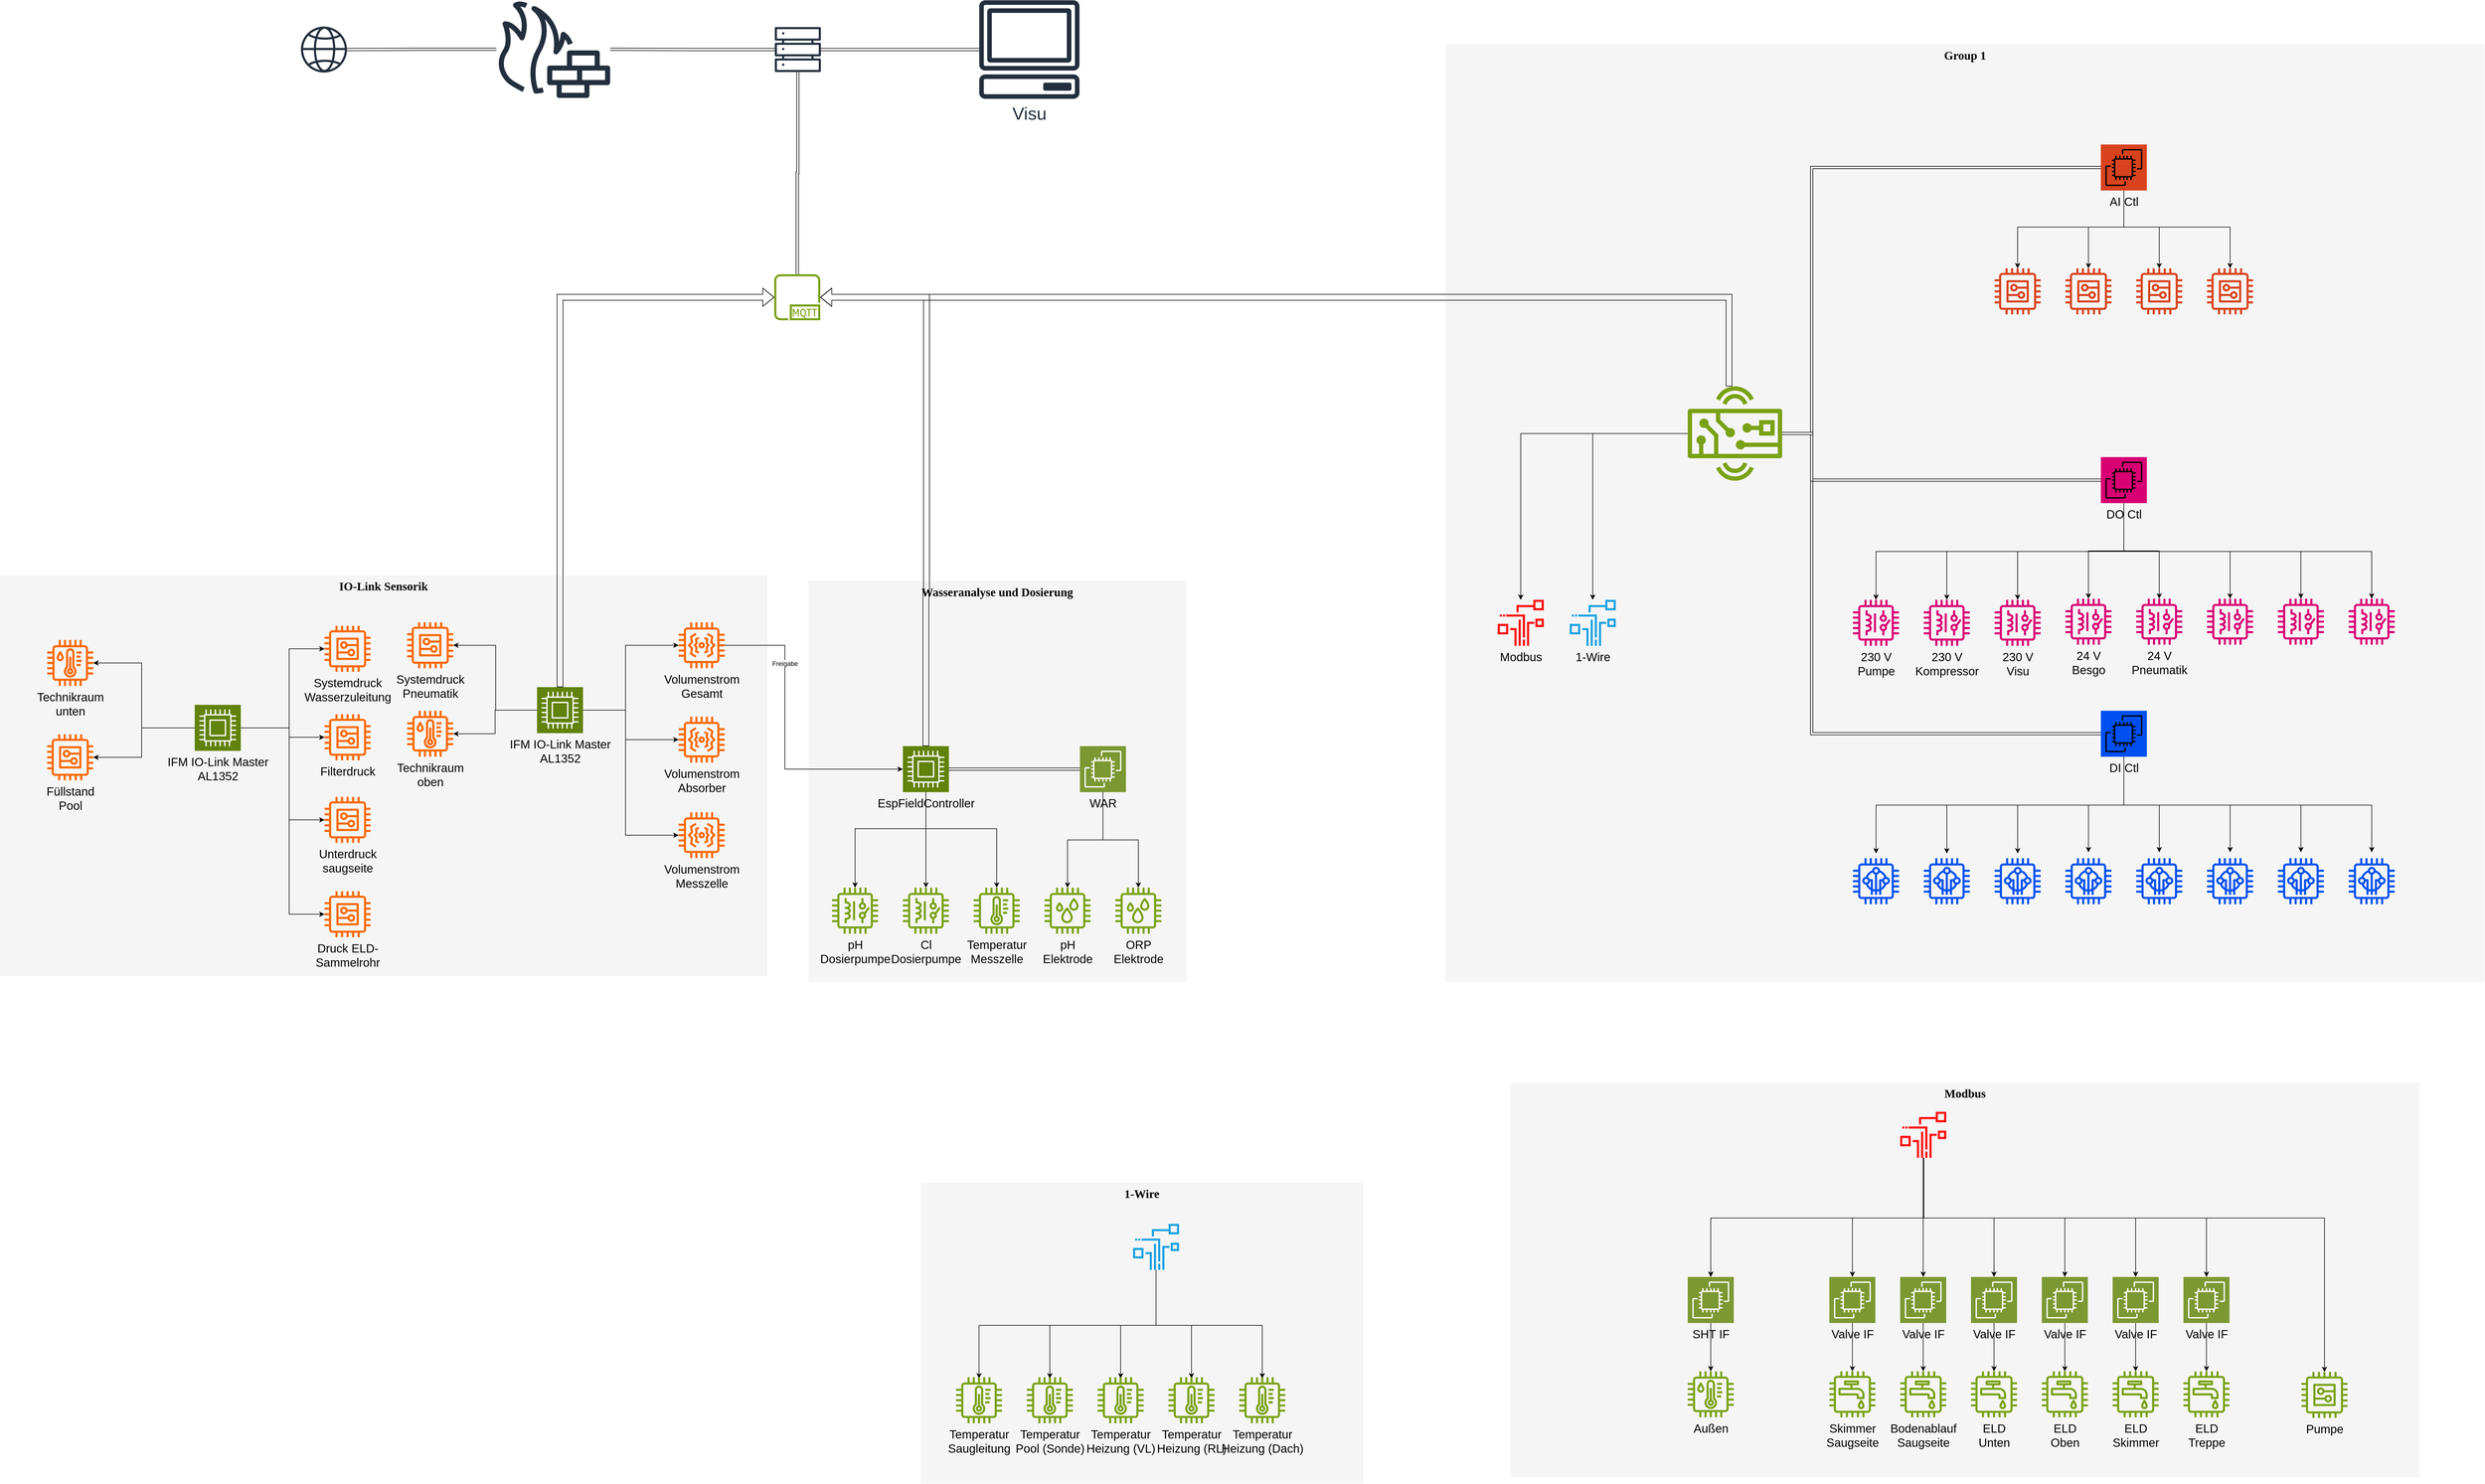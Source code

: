 <mxfile version="24.7.12">
  <diagram name="Page-1" id="c37626ed-c26b-45fb-9056-f9ebc6bb27b6">
    <mxGraphModel dx="3968" dy="2744" grid="1" gridSize="10" guides="1" tooltips="1" connect="1" arrows="1" fold="1" page="1" pageScale="1" pageWidth="1100" pageHeight="850" background="none" math="0" shadow="0">
      <root>
        <mxCell id="0" />
        <mxCell id="1" parent="0" />
        <mxCell id="yBlWhkuQCFc7taDXwA0j-174" value="1-Wire" style="whiteSpace=wrap;html=1;rounded=0;shadow=0;comic=0;strokeWidth=1;fontFamily=Verdana;fontSize=20;fillColor=#f5f5f5;strokeColor=none;verticalAlign=top;fontStyle=1;fontColor=#000000;" parent="1" vertex="1">
          <mxGeometry x="1270" y="1700" width="750" height="510" as="geometry" />
        </mxCell>
        <mxCell id="1c7a67bf8fd3230f-83" value="Modbus" style="whiteSpace=wrap;html=1;rounded=0;shadow=0;comic=0;strokeWidth=1;fontFamily=Verdana;fontSize=20;fillColor=#f5f5f5;strokeColor=none;verticalAlign=top;fontStyle=1;fontColor=#000000;" parent="1" vertex="1">
          <mxGeometry x="2270" y="1530" width="1540" height="670" as="geometry" />
        </mxCell>
        <mxCell id="1c7a67bf8fd3230f-81" value="Wasseranalyse und Dosierung" style="whiteSpace=wrap;html=1;rounded=0;shadow=0;comic=0;strokeWidth=1;fontFamily=Verdana;fontSize=20;fillColor=#f5f5f5;strokeColor=none;fontStyle=1;verticalAlign=top;fontColor=#000000;" parent="1" vertex="1">
          <mxGeometry x="1080" y="680" width="640" height="680" as="geometry" />
        </mxCell>
        <mxCell id="1c7a67bf8fd3230f-80" value="IO-Link Sensorik" style="whiteSpace=wrap;html=1;rounded=0;shadow=0;comic=0;strokeWidth=1;fontFamily=Verdana;fontSize=20;fillColor=#f5f5f5;strokeColor=none;fontStyle=1;verticalAlign=top;fontColor=#000000;" parent="1" vertex="1">
          <mxGeometry x="-290" y="670" width="1300" height="680" as="geometry" />
        </mxCell>
        <mxCell id="yBlWhkuQCFc7taDXwA0j-1" value="" style="sketch=0;outlineConnect=0;fontColor=#000000;gradientColor=none;fillColor=#7AA116;strokeColor=none;dashed=0;verticalLabelPosition=bottom;verticalAlign=top;align=center;html=1;fontSize=20;fontStyle=0;aspect=fixed;pointerEvents=1;shape=mxgraph.aws4.mqtt_protocol;" parent="1" vertex="1">
          <mxGeometry x="1022" y="160" width="78" height="78" as="geometry" />
        </mxCell>
        <UserObject label="Systemdruck&lt;div style=&quot;font-size: 20px;&quot;&gt;Pneumatik&lt;/div&gt;" tooltip="Systemdruck Pneumatik" id="yBlWhkuQCFc7taDXwA0j-3">
          <mxCell style="sketch=0;outlineConnect=0;fillColor=#fa6800;strokeColor=#C73500;dashed=0;verticalLabelPosition=bottom;verticalAlign=top;align=center;html=1;fontSize=20;fontStyle=0;aspect=fixed;pointerEvents=1;shape=mxgraph.aws4.generic;fontColor=#000000;" parent="1" vertex="1">
            <mxGeometry x="400" y="750" width="78" height="78" as="geometry" />
          </mxCell>
        </UserObject>
        <mxCell id="yBlWhkuQCFc7taDXwA0j-4" value="Volumenstrom&lt;div style=&quot;font-size: 20px;&quot;&gt;Gesamt&lt;/div&gt;" style="sketch=0;outlineConnect=0;fillColor=#fa6800;strokeColor=#C73500;dashed=0;verticalLabelPosition=bottom;verticalAlign=top;align=center;html=1;fontSize=20;fontStyle=0;aspect=fixed;pointerEvents=1;shape=mxgraph.aws4.iot_thing_vibration_sensor;fontColor=#000000;" parent="1" vertex="1">
          <mxGeometry x="860" y="750" width="78" height="78" as="geometry" />
        </mxCell>
        <UserObject label="Systemdruck&lt;div style=&quot;font-size: 20px;&quot;&gt;Wasserzuleitung&lt;/div&gt;" tooltip="Systemdruck Pneumatik" id="yBlWhkuQCFc7taDXwA0j-5">
          <mxCell style="sketch=0;outlineConnect=0;fillColor=#fa6800;strokeColor=#C73500;dashed=0;verticalLabelPosition=bottom;verticalAlign=top;align=center;html=1;fontSize=20;fontStyle=0;aspect=fixed;pointerEvents=1;shape=mxgraph.aws4.generic;fontColor=#000000;" parent="1" vertex="1">
            <mxGeometry x="260" y="756" width="78" height="78" as="geometry" />
          </mxCell>
        </UserObject>
        <UserObject label="Filterdruck" tooltip="Systemdruck Pneumatik" id="yBlWhkuQCFc7taDXwA0j-6">
          <mxCell style="sketch=0;outlineConnect=0;fillColor=#fa6800;strokeColor=#C73500;dashed=0;verticalLabelPosition=bottom;verticalAlign=top;align=center;html=1;fontSize=20;fontStyle=0;aspect=fixed;pointerEvents=1;shape=mxgraph.aws4.generic;fontColor=#000000;" parent="1" vertex="1">
            <mxGeometry x="260" y="906" width="78" height="78" as="geometry" />
          </mxCell>
        </UserObject>
        <UserObject label="Unterdruck&lt;div style=&quot;font-size: 20px;&quot;&gt;saugseite&lt;/div&gt;" tooltip="Systemdruck Pneumatik" id="yBlWhkuQCFc7taDXwA0j-7">
          <mxCell style="sketch=0;outlineConnect=0;fillColor=#fa6800;strokeColor=#C73500;dashed=0;verticalLabelPosition=bottom;verticalAlign=top;align=center;html=1;fontSize=20;fontStyle=0;aspect=fixed;pointerEvents=1;shape=mxgraph.aws4.generic;fontColor=#000000;" parent="1" vertex="1">
            <mxGeometry x="260" y="1046" width="78" height="78" as="geometry" />
          </mxCell>
        </UserObject>
        <UserObject label="Druck ELD-&lt;div style=&quot;font-size: 20px;&quot;&gt;Sammelrohr&lt;/div&gt;" tooltip="Systemdruck Pneumatik" id="yBlWhkuQCFc7taDXwA0j-8">
          <mxCell style="sketch=0;outlineConnect=0;fillColor=#fa6800;strokeColor=#C73500;dashed=0;verticalLabelPosition=bottom;verticalAlign=top;align=center;html=1;fontSize=20;fontStyle=0;aspect=fixed;pointerEvents=1;shape=mxgraph.aws4.generic;fontColor=#000000;" parent="1" vertex="1">
            <mxGeometry x="260" y="1206" width="78" height="78" as="geometry" />
          </mxCell>
        </UserObject>
        <mxCell id="yBlWhkuQCFc7taDXwA0j-9" value="Volumenstrom&lt;div style=&quot;font-size: 20px;&quot;&gt;Messzelle&lt;/div&gt;" style="sketch=0;outlineConnect=0;fillColor=#fa6800;strokeColor=#C73500;dashed=0;verticalLabelPosition=bottom;verticalAlign=top;align=center;html=1;fontSize=20;fontStyle=0;aspect=fixed;pointerEvents=1;shape=mxgraph.aws4.iot_thing_vibration_sensor;fontColor=#000000;" parent="1" vertex="1">
          <mxGeometry x="860" y="1072" width="78" height="78" as="geometry" />
        </mxCell>
        <mxCell id="yBlWhkuQCFc7taDXwA0j-10" value="Volumenstrom&lt;div style=&quot;font-size: 20px;&quot;&gt;Absorber&lt;/div&gt;" style="sketch=0;outlineConnect=0;fillColor=#fa6800;strokeColor=#C73500;dashed=0;verticalLabelPosition=bottom;verticalAlign=top;align=center;html=1;fontSize=20;fontStyle=0;aspect=fixed;pointerEvents=1;shape=mxgraph.aws4.iot_thing_vibration_sensor;fontColor=#000000;" parent="1" vertex="1">
          <mxGeometry x="860" y="910" width="78" height="78" as="geometry" />
        </mxCell>
        <mxCell id="fxO16W4dKbK1fetjAuIn-11" style="edgeStyle=orthogonalEdgeStyle;rounded=0;orthogonalLoop=1;jettySize=auto;html=1;" edge="1" parent="1" source="yBlWhkuQCFc7taDXwA0j-11" target="yBlWhkuQCFc7taDXwA0j-4">
          <mxGeometry relative="1" as="geometry">
            <Array as="points">
              <mxPoint x="770" y="899" />
              <mxPoint x="770" y="789" />
            </Array>
          </mxGeometry>
        </mxCell>
        <mxCell id="fxO16W4dKbK1fetjAuIn-12" style="edgeStyle=orthogonalEdgeStyle;rounded=0;orthogonalLoop=1;jettySize=auto;html=1;" edge="1" parent="1" source="yBlWhkuQCFc7taDXwA0j-11" target="yBlWhkuQCFc7taDXwA0j-10">
          <mxGeometry relative="1" as="geometry">
            <Array as="points">
              <mxPoint x="770" y="899" />
              <mxPoint x="770" y="949" />
            </Array>
          </mxGeometry>
        </mxCell>
        <mxCell id="fxO16W4dKbK1fetjAuIn-13" style="edgeStyle=orthogonalEdgeStyle;rounded=0;orthogonalLoop=1;jettySize=auto;html=1;" edge="1" parent="1" source="yBlWhkuQCFc7taDXwA0j-11" target="yBlWhkuQCFc7taDXwA0j-9">
          <mxGeometry relative="1" as="geometry">
            <Array as="points">
              <mxPoint x="770" y="899" />
              <mxPoint x="770" y="1111" />
            </Array>
          </mxGeometry>
        </mxCell>
        <mxCell id="fxO16W4dKbK1fetjAuIn-14" style="edgeStyle=orthogonalEdgeStyle;rounded=0;orthogonalLoop=1;jettySize=auto;html=1;" edge="1" parent="1" source="yBlWhkuQCFc7taDXwA0j-11" target="yBlWhkuQCFc7taDXwA0j-3">
          <mxGeometry relative="1" as="geometry">
            <Array as="points">
              <mxPoint x="550" y="899" />
              <mxPoint x="550" y="789" />
            </Array>
          </mxGeometry>
        </mxCell>
        <mxCell id="fxO16W4dKbK1fetjAuIn-15" style="edgeStyle=orthogonalEdgeStyle;rounded=0;orthogonalLoop=1;jettySize=auto;html=1;" edge="1" parent="1" source="yBlWhkuQCFc7taDXwA0j-11" target="yBlWhkuQCFc7taDXwA0j-60">
          <mxGeometry relative="1" as="geometry" />
        </mxCell>
        <mxCell id="yBlWhkuQCFc7taDXwA0j-11" value="IFM IO-Link Master&lt;div&gt;AL1352&lt;/div&gt;" style="sketch=0;points=[[0,0,0],[0.25,0,0],[0.5,0,0],[0.75,0,0],[1,0,0],[0,1,0],[0.25,1,0],[0.5,1,0],[0.75,1,0],[1,1,0],[0,0.25,0],[0,0.5,0],[0,0.75,0],[1,0.25,0],[1,0.5,0],[1,0.75,0]];outlineConnect=0;fontColor=#000000;fillColor=#61820b;strokeColor=#ffffff;dashed=0;verticalLabelPosition=bottom;verticalAlign=top;align=center;html=1;fontSize=20;fontStyle=0;aspect=fixed;shape=mxgraph.aws4.resourceIcon;resIcon=mxgraph.aws4.compute;" parent="1" vertex="1">
          <mxGeometry x="620" y="860" width="78" height="78" as="geometry" />
        </mxCell>
        <mxCell id="yBlWhkuQCFc7taDXwA0j-22" style="edgeStyle=orthogonalEdgeStyle;rounded=0;orthogonalLoop=1;jettySize=auto;html=1;entryX=0.5;entryY=0;entryDx=0;entryDy=0;entryPerimeter=0;shape=flexArrow;endArrow=none;endFill=0;startArrow=block;fontSize=20;fontColor=#000000;" parent="1" source="yBlWhkuQCFc7taDXwA0j-1" target="yBlWhkuQCFc7taDXwA0j-11" edge="1">
          <mxGeometry relative="1" as="geometry" />
        </mxCell>
        <mxCell id="yBlWhkuQCFc7taDXwA0j-31" style="edgeStyle=orthogonalEdgeStyle;rounded=0;orthogonalLoop=1;jettySize=auto;html=1;fontSize=20;fontColor=#000000;" parent="1" source="yBlWhkuQCFc7taDXwA0j-23" target="yBlWhkuQCFc7taDXwA0j-26" edge="1">
          <mxGeometry relative="1" as="geometry" />
        </mxCell>
        <mxCell id="yBlWhkuQCFc7taDXwA0j-32" style="edgeStyle=orthogonalEdgeStyle;rounded=0;orthogonalLoop=1;jettySize=auto;html=1;fontSize=20;fontColor=#000000;" parent="1" source="yBlWhkuQCFc7taDXwA0j-23" target="yBlWhkuQCFc7taDXwA0j-25" edge="1">
          <mxGeometry relative="1" as="geometry">
            <Array as="points">
              <mxPoint x="1279" y="1100" />
              <mxPoint x="1159" y="1100" />
            </Array>
          </mxGeometry>
        </mxCell>
        <mxCell id="yBlWhkuQCFc7taDXwA0j-33" style="edgeStyle=orthogonalEdgeStyle;rounded=0;orthogonalLoop=1;jettySize=auto;html=1;fontSize=20;fontColor=#000000;" parent="1" source="yBlWhkuQCFc7taDXwA0j-23" target="yBlWhkuQCFc7taDXwA0j-28" edge="1">
          <mxGeometry relative="1" as="geometry">
            <Array as="points">
              <mxPoint x="1279" y="1100" />
              <mxPoint x="1399" y="1100" />
            </Array>
          </mxGeometry>
        </mxCell>
        <mxCell id="yBlWhkuQCFc7taDXwA0j-104" style="edgeStyle=orthogonalEdgeStyle;rounded=0;orthogonalLoop=1;jettySize=auto;html=1;exitX=0.5;exitY=0;exitDx=0;exitDy=0;exitPerimeter=0;shape=flexArrow;fontSize=20;fontColor=#000000;" parent="1" source="yBlWhkuQCFc7taDXwA0j-23" target="yBlWhkuQCFc7taDXwA0j-1" edge="1">
          <mxGeometry relative="1" as="geometry">
            <Array as="points">
              <mxPoint x="1279" y="699" />
              <mxPoint x="1280" y="399" />
            </Array>
          </mxGeometry>
        </mxCell>
        <mxCell id="yBlWhkuQCFc7taDXwA0j-23" value="EspFieldController" style="sketch=0;points=[[0,0,0],[0.25,0,0],[0.5,0,0],[0.75,0,0],[1,0,0],[0,1,0],[0.25,1,0],[0.5,1,0],[0.75,1,0],[1,1,0],[0,0.25,0],[0,0.5,0],[0,0.75,0],[1,0.25,0],[1,0.5,0],[1,0.75,0]];outlineConnect=0;fontColor=#000000;fillColor=#61820b;strokeColor=#ffffff;dashed=0;verticalLabelPosition=bottom;verticalAlign=top;align=center;html=1;fontSize=20;fontStyle=0;aspect=fixed;shape=mxgraph.aws4.resourceIcon;resIcon=mxgraph.aws4.compute;" parent="1" vertex="1">
          <mxGeometry x="1240" y="960" width="78" height="78" as="geometry" />
        </mxCell>
        <mxCell id="yBlWhkuQCFc7taDXwA0j-35" style="edgeStyle=orthogonalEdgeStyle;rounded=0;orthogonalLoop=1;jettySize=auto;html=1;fontSize=20;fontColor=#000000;" parent="1" source="yBlWhkuQCFc7taDXwA0j-24" target="yBlWhkuQCFc7taDXwA0j-29" edge="1">
          <mxGeometry relative="1" as="geometry" />
        </mxCell>
        <mxCell id="yBlWhkuQCFc7taDXwA0j-36" style="edgeStyle=orthogonalEdgeStyle;rounded=0;orthogonalLoop=1;jettySize=auto;html=1;fontSize=20;fontColor=#000000;" parent="1" source="yBlWhkuQCFc7taDXwA0j-24" target="yBlWhkuQCFc7taDXwA0j-30" edge="1">
          <mxGeometry relative="1" as="geometry" />
        </mxCell>
        <mxCell id="yBlWhkuQCFc7taDXwA0j-24" value="WAR" style="sketch=0;points=[[0,0,0],[0.25,0,0],[0.5,0,0],[0.75,0,0],[1,0,0],[0,1,0],[0.25,1,0],[0.5,1,0],[0.75,1,0],[1,1,0],[0,0.25,0],[0,0.5,0],[0,0.75,0],[1,0.25,0],[1,0.5,0],[1,0.75,0]];outlineConnect=0;fontColor=#000000;fillColor=#7c9832;strokeColor=#ffffff;dashed=0;verticalLabelPosition=bottom;verticalAlign=top;align=center;html=1;fontSize=20;fontStyle=0;aspect=fixed;shape=mxgraph.aws4.resourceIcon;resIcon=mxgraph.aws4.ec2;" parent="1" vertex="1">
          <mxGeometry x="1540" y="960" width="78" height="78" as="geometry" />
        </mxCell>
        <mxCell id="yBlWhkuQCFc7taDXwA0j-25" value="pH&lt;div&gt;Dosierpumpe&lt;/div&gt;" style="sketch=0;outlineConnect=0;fontColor=#000000;gradientColor=none;fillColor=#7AA116;strokeColor=none;dashed=0;verticalLabelPosition=bottom;verticalAlign=top;align=center;html=1;fontSize=20;fontStyle=0;aspect=fixed;pointerEvents=1;shape=mxgraph.aws4.iot_thing_relay;" parent="1" vertex="1">
          <mxGeometry x="1120" y="1200" width="78" height="78" as="geometry" />
        </mxCell>
        <mxCell id="yBlWhkuQCFc7taDXwA0j-26" value="Cl&lt;div&gt;Dosierpumpe&lt;/div&gt;" style="sketch=0;outlineConnect=0;fontColor=#000000;gradientColor=none;fillColor=#7AA116;strokeColor=none;dashed=0;verticalLabelPosition=bottom;verticalAlign=top;align=center;html=1;fontSize=20;fontStyle=0;aspect=fixed;pointerEvents=1;shape=mxgraph.aws4.iot_thing_relay;" parent="1" vertex="1">
          <mxGeometry x="1240" y="1200" width="78" height="78" as="geometry" />
        </mxCell>
        <mxCell id="yBlWhkuQCFc7taDXwA0j-28" value="Temperatur&lt;div style=&quot;font-size: 20px;&quot;&gt;Messzelle&lt;/div&gt;" style="sketch=0;outlineConnect=0;fontColor=#000000;gradientColor=none;fillColor=#7AA116;strokeColor=none;dashed=0;verticalLabelPosition=bottom;verticalAlign=top;align=center;html=1;fontSize=20;fontStyle=0;aspect=fixed;pointerEvents=1;shape=mxgraph.aws4.iot_thing_temperature_sensor;" parent="1" vertex="1">
          <mxGeometry x="1360" y="1200" width="78" height="78" as="geometry" />
        </mxCell>
        <mxCell id="yBlWhkuQCFc7taDXwA0j-29" value="pH&lt;div style=&quot;font-size: 20px;&quot;&gt;Elektrode&lt;/div&gt;" style="sketch=0;outlineConnect=0;fontColor=#000000;gradientColor=none;fillColor=#7AA116;strokeColor=none;dashed=0;verticalLabelPosition=bottom;verticalAlign=top;align=center;html=1;fontSize=20;fontStyle=0;aspect=fixed;pointerEvents=1;shape=mxgraph.aws4.iot_thing_humidity_sensor;" parent="1" vertex="1">
          <mxGeometry x="1480" y="1200" width="78" height="78" as="geometry" />
        </mxCell>
        <mxCell id="yBlWhkuQCFc7taDXwA0j-30" value="ORP&lt;div style=&quot;font-size: 20px;&quot;&gt;Elektrode&lt;/div&gt;" style="sketch=0;outlineConnect=0;fontColor=#000000;gradientColor=none;fillColor=#7AA116;strokeColor=none;dashed=0;verticalLabelPosition=bottom;verticalAlign=top;align=center;html=1;fontSize=20;fontStyle=0;aspect=fixed;pointerEvents=1;shape=mxgraph.aws4.iot_thing_humidity_sensor;" parent="1" vertex="1">
          <mxGeometry x="1600" y="1200" width="78" height="78" as="geometry" />
        </mxCell>
        <mxCell id="yBlWhkuQCFc7taDXwA0j-37" style="edgeStyle=orthogonalEdgeStyle;rounded=0;orthogonalLoop=1;jettySize=auto;html=1;entryX=0;entryY=0.5;entryDx=0;entryDy=0;entryPerimeter=0;shape=link;startArrow=block;fontSize=20;fontColor=#000000;" parent="1" source="yBlWhkuQCFc7taDXwA0j-23" target="yBlWhkuQCFc7taDXwA0j-24" edge="1">
          <mxGeometry relative="1" as="geometry" />
        </mxCell>
        <mxCell id="yBlWhkuQCFc7taDXwA0j-46" style="edgeStyle=orthogonalEdgeStyle;rounded=0;orthogonalLoop=1;jettySize=auto;html=1;fontSize=20;fontColor=#000000;" parent="1" source="yBlWhkuQCFc7taDXwA0j-54" edge="1">
          <mxGeometry relative="1" as="geometry">
            <Array as="points">
              <mxPoint x="1669" y="1942" />
              <mxPoint x="1609" y="1942" />
            </Array>
            <mxPoint x="1609" y="2032.001" as="targetPoint" />
          </mxGeometry>
        </mxCell>
        <mxCell id="yBlWhkuQCFc7taDXwA0j-47" style="edgeStyle=orthogonalEdgeStyle;rounded=0;orthogonalLoop=1;jettySize=auto;html=1;fontSize=20;fontColor=#000000;" parent="1" source="yBlWhkuQCFc7taDXwA0j-54" edge="1">
          <mxGeometry relative="1" as="geometry">
            <Array as="points">
              <mxPoint x="1669" y="1942" />
              <mxPoint x="1489" y="1942" />
            </Array>
            <mxPoint x="1489" y="2032.001" as="targetPoint" />
          </mxGeometry>
        </mxCell>
        <mxCell id="yBlWhkuQCFc7taDXwA0j-48" style="edgeStyle=orthogonalEdgeStyle;rounded=0;orthogonalLoop=1;jettySize=auto;html=1;fontSize=20;fontColor=#000000;" parent="1" source="yBlWhkuQCFc7taDXwA0j-54" edge="1">
          <mxGeometry relative="1" as="geometry">
            <Array as="points">
              <mxPoint x="1669" y="1942" />
              <mxPoint x="1369" y="1942" />
            </Array>
            <mxPoint x="1369" y="2032.001" as="targetPoint" />
          </mxGeometry>
        </mxCell>
        <mxCell id="yBlWhkuQCFc7taDXwA0j-50" style="edgeStyle=orthogonalEdgeStyle;rounded=0;orthogonalLoop=1;jettySize=auto;html=1;fontSize=20;fontColor=#000000;" parent="1" source="yBlWhkuQCFc7taDXwA0j-54" edge="1">
          <mxGeometry relative="1" as="geometry">
            <Array as="points">
              <mxPoint x="1669" y="1942" />
              <mxPoint x="1849" y="1942" />
            </Array>
            <mxPoint x="1849" y="2032" as="targetPoint" />
          </mxGeometry>
        </mxCell>
        <mxCell id="yBlWhkuQCFc7taDXwA0j-51" style="edgeStyle=orthogonalEdgeStyle;rounded=0;orthogonalLoop=1;jettySize=auto;html=1;fontSize=20;fontColor=#000000;" parent="1" source="yBlWhkuQCFc7taDXwA0j-54" edge="1">
          <mxGeometry relative="1" as="geometry">
            <Array as="points">
              <mxPoint x="1669" y="1942" />
              <mxPoint x="1729" y="1942" />
            </Array>
            <mxPoint x="1729" y="2032.001" as="targetPoint" />
          </mxGeometry>
        </mxCell>
        <mxCell id="yBlWhkuQCFc7taDXwA0j-54" value="" style="sketch=0;outlineConnect=0;fillColor=#1ba1e2;strokeColor=#006EAF;dashed=0;verticalLabelPosition=bottom;verticalAlign=top;align=center;html=1;fontSize=20;fontStyle=0;aspect=fixed;pointerEvents=1;shape=mxgraph.aws4.iot_sitewise_data_streams;fontColor=#000000;" parent="1" vertex="1">
          <mxGeometry x="1630" y="1770" width="78" height="78" as="geometry" />
        </mxCell>
        <mxCell id="yBlWhkuQCFc7taDXwA0j-55" value="Temperatur&lt;div style=&quot;font-size: 20px;&quot;&gt;Saugleitung&lt;/div&gt;" style="sketch=0;outlineConnect=0;fontColor=#000000;gradientColor=none;fillColor=#7AA116;strokeColor=none;dashed=0;verticalLabelPosition=bottom;verticalAlign=top;align=center;html=1;fontSize=20;fontStyle=0;aspect=fixed;pointerEvents=1;shape=mxgraph.aws4.iot_thing_temperature_sensor;" parent="1" vertex="1">
          <mxGeometry x="1330" y="2030" width="78" height="78" as="geometry" />
        </mxCell>
        <mxCell id="yBlWhkuQCFc7taDXwA0j-56" value="Temperatur&lt;div style=&quot;font-size: 20px;&quot;&gt;Pool (Sonde)&lt;/div&gt;" style="sketch=0;outlineConnect=0;fontColor=#000000;gradientColor=none;fillColor=#7AA116;strokeColor=none;dashed=0;verticalLabelPosition=bottom;verticalAlign=top;align=center;html=1;fontSize=20;fontStyle=0;aspect=fixed;pointerEvents=1;shape=mxgraph.aws4.iot_thing_temperature_sensor;" parent="1" vertex="1">
          <mxGeometry x="1450" y="2030" width="78" height="78" as="geometry" />
        </mxCell>
        <mxCell id="yBlWhkuQCFc7taDXwA0j-57" value="Temperatur&lt;div style=&quot;font-size: 20px;&quot;&gt;Heizung (VL)&lt;/div&gt;" style="sketch=0;outlineConnect=0;fontColor=#000000;gradientColor=none;fillColor=#7AA116;strokeColor=none;dashed=0;verticalLabelPosition=bottom;verticalAlign=top;align=center;html=1;fontSize=20;fontStyle=0;aspect=fixed;pointerEvents=1;shape=mxgraph.aws4.iot_thing_temperature_sensor;" parent="1" vertex="1">
          <mxGeometry x="1570" y="2030" width="78" height="78" as="geometry" />
        </mxCell>
        <mxCell id="yBlWhkuQCFc7taDXwA0j-58" value="Temperatur&lt;div style=&quot;font-size: 20px;&quot;&gt;Heizung (RL)&lt;/div&gt;" style="sketch=0;outlineConnect=0;fontColor=#000000;gradientColor=none;fillColor=#7AA116;strokeColor=none;dashed=0;verticalLabelPosition=bottom;verticalAlign=top;align=center;html=1;fontSize=20;fontStyle=0;aspect=fixed;pointerEvents=1;shape=mxgraph.aws4.iot_thing_temperature_sensor;" parent="1" vertex="1">
          <mxGeometry x="1690" y="2030" width="78" height="78" as="geometry" />
        </mxCell>
        <mxCell id="yBlWhkuQCFc7taDXwA0j-59" value="Temperatur&lt;div style=&quot;font-size: 20px;&quot;&gt;Heizung (Dach)&lt;/div&gt;" style="sketch=0;outlineConnect=0;fontColor=#000000;gradientColor=none;fillColor=#7AA116;strokeColor=none;dashed=0;verticalLabelPosition=bottom;verticalAlign=top;align=center;html=1;fontSize=20;fontStyle=0;aspect=fixed;pointerEvents=1;shape=mxgraph.aws4.iot_thing_temperature_sensor;" parent="1" vertex="1">
          <mxGeometry x="1810" y="2030" width="78" height="78" as="geometry" />
        </mxCell>
        <mxCell id="yBlWhkuQCFc7taDXwA0j-60" value="Technikraum&lt;div style=&quot;font-size: 20px;&quot;&gt;oben&lt;/div&gt;" style="sketch=0;outlineConnect=0;fillColor=#fa6800;strokeColor=#C73500;dashed=0;verticalLabelPosition=bottom;verticalAlign=top;align=center;html=1;fontSize=20;fontStyle=0;aspect=fixed;pointerEvents=1;shape=mxgraph.aws4.iot_thing_temperature_humidity_sensor;fontColor=#000000;" parent="1" vertex="1">
          <mxGeometry x="400" y="900" width="78" height="78" as="geometry" />
        </mxCell>
        <mxCell id="yBlWhkuQCFc7taDXwA0j-63" value="Technikraum&lt;div style=&quot;font-size: 20px;&quot;&gt;unten&lt;/div&gt;" style="sketch=0;outlineConnect=0;fillColor=#fa6800;strokeColor=#C73500;dashed=0;verticalLabelPosition=bottom;verticalAlign=top;align=center;html=1;fontSize=20;fontStyle=0;aspect=fixed;pointerEvents=1;shape=mxgraph.aws4.iot_thing_temperature_humidity_sensor;fontColor=#000000;" parent="1" vertex="1">
          <mxGeometry x="-210" y="780" width="78" height="78" as="geometry" />
        </mxCell>
        <mxCell id="yBlWhkuQCFc7taDXwA0j-66" value="Außen" style="sketch=0;outlineConnect=0;fontColor=#000000;gradientColor=none;fillColor=#7AA116;strokeColor=none;dashed=0;verticalLabelPosition=bottom;verticalAlign=top;align=center;html=1;fontSize=20;fontStyle=0;aspect=fixed;pointerEvents=1;shape=mxgraph.aws4.iot_thing_temperature_humidity_sensor;" parent="1" vertex="1">
          <mxGeometry x="2570" y="2020" width="78" height="78" as="geometry" />
        </mxCell>
        <mxCell id="yBlWhkuQCFc7taDXwA0j-67" style="edgeStyle=orthogonalEdgeStyle;rounded=0;orthogonalLoop=1;jettySize=auto;html=1;fontSize=20;fontColor=#000000;" parent="1" source="yBlWhkuQCFc7taDXwA0j-68" target="yBlWhkuQCFc7taDXwA0j-66" edge="1">
          <mxGeometry relative="1" as="geometry" />
        </mxCell>
        <mxCell id="yBlWhkuQCFc7taDXwA0j-68" value="SHT IF" style="sketch=0;points=[[0,0,0],[0.25,0,0],[0.5,0,0],[0.75,0,0],[1,0,0],[0,1,0],[0.25,1,0],[0.5,1,0],[0.75,1,0],[1,1,0],[0,0.25,0],[0,0.5,0],[0,0.75,0],[1,0.25,0],[1,0.5,0],[1,0.75,0]];outlineConnect=0;fontColor=#000000;fillColor=#7c9832;strokeColor=#ffffff;dashed=0;verticalLabelPosition=bottom;verticalAlign=top;align=center;html=1;fontSize=20;fontStyle=0;aspect=fixed;shape=mxgraph.aws4.resourceIcon;resIcon=mxgraph.aws4.ec2;" parent="1" vertex="1">
          <mxGeometry x="2570" y="1860" width="78" height="78" as="geometry" />
        </mxCell>
        <mxCell id="yBlWhkuQCFc7taDXwA0j-91" style="edgeStyle=orthogonalEdgeStyle;rounded=0;orthogonalLoop=1;jettySize=auto;html=1;fontSize=20;fontColor=#000000;" parent="1" source="yBlWhkuQCFc7taDXwA0j-69" target="yBlWhkuQCFc7taDXwA0j-73" edge="1">
          <mxGeometry relative="1" as="geometry">
            <Array as="points">
              <mxPoint x="2969" y="1760" />
              <mxPoint x="2849" y="1760" />
            </Array>
          </mxGeometry>
        </mxCell>
        <mxCell id="yBlWhkuQCFc7taDXwA0j-99" style="edgeStyle=orthogonalEdgeStyle;rounded=0;orthogonalLoop=1;jettySize=auto;html=1;fontSize=20;fontColor=#000000;" parent="1" source="yBlWhkuQCFc7taDXwA0j-69" target="yBlWhkuQCFc7taDXwA0j-97" edge="1">
          <mxGeometry relative="1" as="geometry">
            <Array as="points">
              <mxPoint x="2969" y="1760" />
              <mxPoint x="3649" y="1760" />
            </Array>
          </mxGeometry>
        </mxCell>
        <mxCell id="yBlWhkuQCFc7taDXwA0j-69" value="" style="sketch=0;outlineConnect=0;fillColor=#FF0808;strokeColor=#AF0017;dashed=0;verticalLabelPosition=bottom;verticalAlign=top;align=center;html=1;fontSize=20;fontStyle=0;aspect=fixed;pointerEvents=1;shape=mxgraph.aws4.iot_sitewise_data_streams;fontColor=#000000;" parent="1" vertex="1">
          <mxGeometry x="2930" y="1580" width="78" height="78" as="geometry" />
        </mxCell>
        <mxCell id="yBlWhkuQCFc7taDXwA0j-72" style="edgeStyle=orthogonalEdgeStyle;rounded=0;orthogonalLoop=1;jettySize=auto;html=1;entryX=0.5;entryY=0;entryDx=0;entryDy=0;entryPerimeter=0;fontSize=20;fontColor=#000000;" parent="1" source="1c7a67bf8fd3230f-83" target="yBlWhkuQCFc7taDXwA0j-68" edge="1">
          <mxGeometry relative="1" as="geometry">
            <Array as="points">
              <mxPoint x="2609" y="1760" />
            </Array>
          </mxGeometry>
        </mxCell>
        <mxCell id="yBlWhkuQCFc7taDXwA0j-75" style="edgeStyle=orthogonalEdgeStyle;rounded=0;orthogonalLoop=1;jettySize=auto;html=1;fontSize=20;fontColor=#000000;" parent="1" source="yBlWhkuQCFc7taDXwA0j-73" target="yBlWhkuQCFc7taDXwA0j-74" edge="1">
          <mxGeometry relative="1" as="geometry" />
        </mxCell>
        <mxCell id="yBlWhkuQCFc7taDXwA0j-73" value="Valve IF" style="sketch=0;points=[[0,0,0],[0.25,0,0],[0.5,0,0],[0.75,0,0],[1,0,0],[0,1,0],[0.25,1,0],[0.5,1,0],[0.75,1,0],[1,1,0],[0,0.25,0],[0,0.5,0],[0,0.75,0],[1,0.25,0],[1,0.5,0],[1,0.75,0]];outlineConnect=0;fontColor=#000000;fillColor=#7c9832;strokeColor=#ffffff;dashed=0;verticalLabelPosition=bottom;verticalAlign=top;align=center;html=1;fontSize=20;fontStyle=0;aspect=fixed;shape=mxgraph.aws4.resourceIcon;resIcon=mxgraph.aws4.ec2;" parent="1" vertex="1">
          <mxGeometry x="2810" y="1860" width="78" height="78" as="geometry" />
        </mxCell>
        <mxCell id="yBlWhkuQCFc7taDXwA0j-74" value="Skimmer&lt;div style=&quot;font-size: 20px;&quot;&gt;Saugseite&lt;/div&gt;" style="sketch=0;outlineConnect=0;fontColor=#000000;gradientColor=none;fillColor=#7AA116;strokeColor=none;dashed=0;verticalLabelPosition=bottom;verticalAlign=top;align=center;html=1;fontSize=20;fontStyle=0;aspect=fixed;pointerEvents=1;shape=mxgraph.aws4.utility;" parent="1" vertex="1">
          <mxGeometry x="2810" y="2020" width="78" height="78" as="geometry" />
        </mxCell>
        <mxCell id="yBlWhkuQCFc7taDXwA0j-76" style="edgeStyle=orthogonalEdgeStyle;rounded=0;orthogonalLoop=1;jettySize=auto;html=1;fontSize=20;fontColor=#000000;" parent="1" source="yBlWhkuQCFc7taDXwA0j-77" target="yBlWhkuQCFc7taDXwA0j-78" edge="1">
          <mxGeometry relative="1" as="geometry" />
        </mxCell>
        <mxCell id="yBlWhkuQCFc7taDXwA0j-77" value="Valve IF" style="sketch=0;points=[[0,0,0],[0.25,0,0],[0.5,0,0],[0.75,0,0],[1,0,0],[0,1,0],[0.25,1,0],[0.5,1,0],[0.75,1,0],[1,1,0],[0,0.25,0],[0,0.5,0],[0,0.75,0],[1,0.25,0],[1,0.5,0],[1,0.75,0]];outlineConnect=0;fontColor=#000000;fillColor=#7c9832;strokeColor=#ffffff;dashed=0;verticalLabelPosition=bottom;verticalAlign=top;align=center;html=1;fontSize=20;fontStyle=0;aspect=fixed;shape=mxgraph.aws4.resourceIcon;resIcon=mxgraph.aws4.ec2;" parent="1" vertex="1">
          <mxGeometry x="2930" y="1860" width="78" height="78" as="geometry" />
        </mxCell>
        <mxCell id="yBlWhkuQCFc7taDXwA0j-78" value="Bodenablauf&lt;div style=&quot;font-size: 20px;&quot;&gt;Saugseite&lt;/div&gt;" style="sketch=0;outlineConnect=0;fontColor=#000000;gradientColor=none;fillColor=#7AA116;strokeColor=none;dashed=0;verticalLabelPosition=bottom;verticalAlign=top;align=center;html=1;fontSize=20;fontStyle=0;aspect=fixed;pointerEvents=1;shape=mxgraph.aws4.utility;" parent="1" vertex="1">
          <mxGeometry x="2930" y="2020" width="78" height="78" as="geometry" />
        </mxCell>
        <mxCell id="yBlWhkuQCFc7taDXwA0j-79" style="edgeStyle=orthogonalEdgeStyle;rounded=0;orthogonalLoop=1;jettySize=auto;html=1;fontSize=20;fontColor=#000000;" parent="1" source="yBlWhkuQCFc7taDXwA0j-80" target="yBlWhkuQCFc7taDXwA0j-81" edge="1">
          <mxGeometry relative="1" as="geometry" />
        </mxCell>
        <mxCell id="yBlWhkuQCFc7taDXwA0j-80" value="Valve IF" style="sketch=0;points=[[0,0,0],[0.25,0,0],[0.5,0,0],[0.75,0,0],[1,0,0],[0,1,0],[0.25,1,0],[0.5,1,0],[0.75,1,0],[1,1,0],[0,0.25,0],[0,0.5,0],[0,0.75,0],[1,0.25,0],[1,0.5,0],[1,0.75,0]];outlineConnect=0;fontColor=#000000;fillColor=#7c9832;strokeColor=#ffffff;dashed=0;verticalLabelPosition=bottom;verticalAlign=top;align=center;html=1;fontSize=20;fontStyle=0;aspect=fixed;shape=mxgraph.aws4.resourceIcon;resIcon=mxgraph.aws4.ec2;" parent="1" vertex="1">
          <mxGeometry x="3050" y="1860" width="78" height="78" as="geometry" />
        </mxCell>
        <mxCell id="yBlWhkuQCFc7taDXwA0j-81" value="ELD&lt;div style=&quot;font-size: 20px;&quot;&gt;Unten&lt;/div&gt;" style="sketch=0;outlineConnect=0;fontColor=#000000;gradientColor=none;fillColor=#7AA116;strokeColor=none;dashed=0;verticalLabelPosition=bottom;verticalAlign=top;align=center;html=1;fontSize=20;fontStyle=0;aspect=fixed;pointerEvents=1;shape=mxgraph.aws4.utility;" parent="1" vertex="1">
          <mxGeometry x="3050" y="2020" width="78" height="78" as="geometry" />
        </mxCell>
        <mxCell id="yBlWhkuQCFc7taDXwA0j-82" style="edgeStyle=orthogonalEdgeStyle;rounded=0;orthogonalLoop=1;jettySize=auto;html=1;fontSize=20;fontColor=#000000;" parent="1" source="yBlWhkuQCFc7taDXwA0j-83" target="yBlWhkuQCFc7taDXwA0j-84" edge="1">
          <mxGeometry relative="1" as="geometry" />
        </mxCell>
        <mxCell id="yBlWhkuQCFc7taDXwA0j-83" value="Valve IF" style="sketch=0;points=[[0,0,0],[0.25,0,0],[0.5,0,0],[0.75,0,0],[1,0,0],[0,1,0],[0.25,1,0],[0.5,1,0],[0.75,1,0],[1,1,0],[0,0.25,0],[0,0.5,0],[0,0.75,0],[1,0.25,0],[1,0.5,0],[1,0.75,0]];outlineConnect=0;fontColor=#000000;fillColor=#7c9832;strokeColor=#ffffff;dashed=0;verticalLabelPosition=bottom;verticalAlign=top;align=center;html=1;fontSize=20;fontStyle=0;aspect=fixed;shape=mxgraph.aws4.resourceIcon;resIcon=mxgraph.aws4.ec2;" parent="1" vertex="1">
          <mxGeometry x="3170" y="1860" width="78" height="78" as="geometry" />
        </mxCell>
        <mxCell id="yBlWhkuQCFc7taDXwA0j-84" value="ELD&lt;div style=&quot;font-size: 20px;&quot;&gt;Oben&lt;/div&gt;" style="sketch=0;outlineConnect=0;fontColor=#000000;gradientColor=none;fillColor=#7AA116;strokeColor=none;dashed=0;verticalLabelPosition=bottom;verticalAlign=top;align=center;html=1;fontSize=20;fontStyle=0;aspect=fixed;pointerEvents=1;shape=mxgraph.aws4.utility;" parent="1" vertex="1">
          <mxGeometry x="3170" y="2020" width="78" height="78" as="geometry" />
        </mxCell>
        <mxCell id="yBlWhkuQCFc7taDXwA0j-85" style="edgeStyle=orthogonalEdgeStyle;rounded=0;orthogonalLoop=1;jettySize=auto;html=1;fontSize=20;fontColor=#000000;" parent="1" source="yBlWhkuQCFc7taDXwA0j-86" target="yBlWhkuQCFc7taDXwA0j-87" edge="1">
          <mxGeometry relative="1" as="geometry" />
        </mxCell>
        <mxCell id="yBlWhkuQCFc7taDXwA0j-86" value="Valve IF" style="sketch=0;points=[[0,0,0],[0.25,0,0],[0.5,0,0],[0.75,0,0],[1,0,0],[0,1,0],[0.25,1,0],[0.5,1,0],[0.75,1,0],[1,1,0],[0,0.25,0],[0,0.5,0],[0,0.75,0],[1,0.25,0],[1,0.5,0],[1,0.75,0]];outlineConnect=0;fontColor=#000000;fillColor=#7c9832;strokeColor=#ffffff;dashed=0;verticalLabelPosition=bottom;verticalAlign=top;align=center;html=1;fontSize=20;fontStyle=0;aspect=fixed;shape=mxgraph.aws4.resourceIcon;resIcon=mxgraph.aws4.ec2;" parent="1" vertex="1">
          <mxGeometry x="3290" y="1860" width="78" height="78" as="geometry" />
        </mxCell>
        <mxCell id="yBlWhkuQCFc7taDXwA0j-87" value="ELD&lt;div style=&quot;font-size: 20px;&quot;&gt;Skimmer&lt;/div&gt;" style="sketch=0;outlineConnect=0;fontColor=#000000;gradientColor=none;fillColor=#7AA116;strokeColor=none;dashed=0;verticalLabelPosition=bottom;verticalAlign=top;align=center;html=1;fontSize=20;fontStyle=0;aspect=fixed;pointerEvents=1;shape=mxgraph.aws4.utility;" parent="1" vertex="1">
          <mxGeometry x="3290" y="2020" width="78" height="78" as="geometry" />
        </mxCell>
        <mxCell id="yBlWhkuQCFc7taDXwA0j-88" style="edgeStyle=orthogonalEdgeStyle;rounded=0;orthogonalLoop=1;jettySize=auto;html=1;fontSize=20;fontColor=#000000;" parent="1" source="yBlWhkuQCFc7taDXwA0j-89" target="yBlWhkuQCFc7taDXwA0j-90" edge="1">
          <mxGeometry relative="1" as="geometry" />
        </mxCell>
        <mxCell id="yBlWhkuQCFc7taDXwA0j-89" value="Valve IF" style="sketch=0;points=[[0,0,0],[0.25,0,0],[0.5,0,0],[0.75,0,0],[1,0,0],[0,1,0],[0.25,1,0],[0.5,1,0],[0.75,1,0],[1,1,0],[0,0.25,0],[0,0.5,0],[0,0.75,0],[1,0.25,0],[1,0.5,0],[1,0.75,0]];outlineConnect=0;fontColor=#000000;fillColor=#7c9832;strokeColor=#ffffff;dashed=0;verticalLabelPosition=bottom;verticalAlign=top;align=center;html=1;fontSize=20;fontStyle=0;aspect=fixed;shape=mxgraph.aws4.resourceIcon;resIcon=mxgraph.aws4.ec2;" parent="1" vertex="1">
          <mxGeometry x="3410" y="1860" width="78" height="78" as="geometry" />
        </mxCell>
        <mxCell id="yBlWhkuQCFc7taDXwA0j-90" value="ELD&lt;div style=&quot;font-size: 20px;&quot;&gt;Treppe&lt;/div&gt;" style="sketch=0;outlineConnect=0;fontColor=#000000;gradientColor=none;fillColor=#7AA116;strokeColor=none;dashed=0;verticalLabelPosition=bottom;verticalAlign=top;align=center;html=1;fontSize=20;fontStyle=0;aspect=fixed;pointerEvents=1;shape=mxgraph.aws4.utility;" parent="1" vertex="1">
          <mxGeometry x="3410" y="2020" width="78" height="78" as="geometry" />
        </mxCell>
        <mxCell id="yBlWhkuQCFc7taDXwA0j-92" style="edgeStyle=orthogonalEdgeStyle;rounded=0;orthogonalLoop=1;jettySize=auto;html=1;entryX=0.5;entryY=0;entryDx=0;entryDy=0;entryPerimeter=0;fontSize=20;fontColor=#000000;" parent="1" source="yBlWhkuQCFc7taDXwA0j-69" target="yBlWhkuQCFc7taDXwA0j-77" edge="1">
          <mxGeometry relative="1" as="geometry">
            <Array as="points">
              <mxPoint x="2970" y="1760" />
            </Array>
          </mxGeometry>
        </mxCell>
        <mxCell id="yBlWhkuQCFc7taDXwA0j-93" style="edgeStyle=orthogonalEdgeStyle;rounded=0;orthogonalLoop=1;jettySize=auto;html=1;entryX=0.5;entryY=0;entryDx=0;entryDy=0;entryPerimeter=0;fontSize=20;fontColor=#000000;" parent="1" source="yBlWhkuQCFc7taDXwA0j-69" target="yBlWhkuQCFc7taDXwA0j-80" edge="1">
          <mxGeometry relative="1" as="geometry">
            <Array as="points">
              <mxPoint x="2970" y="1760" />
              <mxPoint x="3089" y="1760" />
            </Array>
          </mxGeometry>
        </mxCell>
        <mxCell id="yBlWhkuQCFc7taDXwA0j-94" style="edgeStyle=orthogonalEdgeStyle;rounded=0;orthogonalLoop=1;jettySize=auto;html=1;entryX=0.5;entryY=0;entryDx=0;entryDy=0;entryPerimeter=0;fontSize=20;fontColor=#000000;" parent="1" source="yBlWhkuQCFc7taDXwA0j-69" target="yBlWhkuQCFc7taDXwA0j-83" edge="1">
          <mxGeometry relative="1" as="geometry">
            <Array as="points">
              <mxPoint x="2969" y="1760" />
              <mxPoint x="3209" y="1760" />
            </Array>
          </mxGeometry>
        </mxCell>
        <mxCell id="yBlWhkuQCFc7taDXwA0j-95" style="edgeStyle=orthogonalEdgeStyle;rounded=0;orthogonalLoop=1;jettySize=auto;html=1;entryX=0.5;entryY=0;entryDx=0;entryDy=0;entryPerimeter=0;fontSize=20;fontColor=#000000;" parent="1" source="yBlWhkuQCFc7taDXwA0j-69" target="yBlWhkuQCFc7taDXwA0j-86" edge="1">
          <mxGeometry relative="1" as="geometry">
            <Array as="points">
              <mxPoint x="2969" y="1760" />
              <mxPoint x="3329" y="1760" />
            </Array>
          </mxGeometry>
        </mxCell>
        <mxCell id="yBlWhkuQCFc7taDXwA0j-96" style="edgeStyle=orthogonalEdgeStyle;rounded=0;orthogonalLoop=1;jettySize=auto;html=1;entryX=0.5;entryY=0;entryDx=0;entryDy=0;entryPerimeter=0;fontSize=20;fontColor=#000000;" parent="1" source="yBlWhkuQCFc7taDXwA0j-69" target="yBlWhkuQCFc7taDXwA0j-89" edge="1">
          <mxGeometry relative="1" as="geometry">
            <Array as="points">
              <mxPoint x="2969" y="1760" />
              <mxPoint x="3449" y="1760" />
            </Array>
          </mxGeometry>
        </mxCell>
        <mxCell id="yBlWhkuQCFc7taDXwA0j-97" value="Pumpe" style="sketch=0;outlineConnect=0;fontColor=#000000;gradientColor=none;fillColor=#7AA116;strokeColor=none;dashed=0;verticalLabelPosition=bottom;verticalAlign=top;align=center;html=1;fontSize=20;fontStyle=0;aspect=fixed;pointerEvents=1;shape=mxgraph.aws4.generic;" parent="1" vertex="1">
          <mxGeometry x="3610" y="2021" width="78" height="78" as="geometry" />
        </mxCell>
        <mxCell id="yBlWhkuQCFc7taDXwA0j-100" value="Group 1" style="whiteSpace=wrap;html=1;rounded=0;shadow=0;comic=0;strokeWidth=1;fontFamily=Verdana;fontSize=20;fillColor=#f5f5f5;strokeColor=none;verticalAlign=top;fontStyle=1;fontColor=#000000;" parent="1" vertex="1">
          <mxGeometry x="2160" y="-230" width="1760" height="1590" as="geometry" />
        </mxCell>
        <mxCell id="yBlWhkuQCFc7taDXwA0j-105" style="edgeStyle=orthogonalEdgeStyle;rounded=0;orthogonalLoop=1;jettySize=auto;html=1;shape=flexArrow;fontSize=20;fontColor=#000000;" parent="1" source="yBlWhkuQCFc7taDXwA0j-101" target="yBlWhkuQCFc7taDXwA0j-1" edge="1">
          <mxGeometry relative="1" as="geometry">
            <Array as="points">
              <mxPoint x="2640" y="399" />
            </Array>
          </mxGeometry>
        </mxCell>
        <mxCell id="yBlWhkuQCFc7taDXwA0j-106" style="edgeStyle=orthogonalEdgeStyle;rounded=0;orthogonalLoop=1;jettySize=auto;html=1;fontSize=20;fontColor=#000000;" parent="1" source="yBlWhkuQCFc7taDXwA0j-101" target="yBlWhkuQCFc7taDXwA0j-103" edge="1">
          <mxGeometry relative="1" as="geometry" />
        </mxCell>
        <mxCell id="yBlWhkuQCFc7taDXwA0j-107" style="edgeStyle=orthogonalEdgeStyle;rounded=0;orthogonalLoop=1;jettySize=auto;html=1;fontSize=20;fontColor=#000000;" parent="1" source="yBlWhkuQCFc7taDXwA0j-101" target="yBlWhkuQCFc7taDXwA0j-102" edge="1">
          <mxGeometry relative="1" as="geometry" />
        </mxCell>
        <mxCell id="yBlWhkuQCFc7taDXwA0j-101" value="" style="sketch=0;outlineConnect=0;fontColor=#000000;gradientColor=none;fillColor=#7AA116;strokeColor=none;dashed=0;verticalLabelPosition=bottom;verticalAlign=top;align=center;html=1;fontSize=20;fontStyle=0;aspect=fixed;pointerEvents=1;shape=mxgraph.aws4.hardware_board;" parent="1" vertex="1">
          <mxGeometry x="2570" y="350" width="160" height="160" as="geometry" />
        </mxCell>
        <mxCell id="yBlWhkuQCFc7taDXwA0j-102" value="Modbus" style="sketch=0;outlineConnect=0;fillColor=#FF0808;strokeColor=#AF0017;dashed=0;verticalLabelPosition=bottom;verticalAlign=top;align=center;html=1;fontSize=20;fontStyle=0;aspect=fixed;pointerEvents=1;shape=mxgraph.aws4.iot_sitewise_data_streams;fontColor=#000000;" parent="1" vertex="1">
          <mxGeometry x="2248" y="712" width="78" height="78" as="geometry" />
        </mxCell>
        <mxCell id="yBlWhkuQCFc7taDXwA0j-103" value="1-Wire" style="sketch=0;outlineConnect=0;fillColor=#1ba1e2;strokeColor=#006EAF;dashed=0;verticalLabelPosition=bottom;verticalAlign=top;align=center;html=1;fontSize=20;fontStyle=0;aspect=fixed;pointerEvents=1;shape=mxgraph.aws4.iot_sitewise_data_streams;fontColor=#000000;" parent="1" vertex="1">
          <mxGeometry x="2370" y="712" width="78" height="78" as="geometry" />
        </mxCell>
        <mxCell id="yBlWhkuQCFc7taDXwA0j-108" value="230 V&lt;div style=&quot;font-size: 20px;&quot;&gt;Pumpe&lt;/div&gt;" style="sketch=0;outlineConnect=0;fillColor=#d80073;strokeColor=#A50040;dashed=0;verticalLabelPosition=bottom;verticalAlign=top;align=center;html=1;fontSize=20;fontStyle=0;aspect=fixed;pointerEvents=1;shape=mxgraph.aws4.iot_thing_relay;fontColor=#000000;" parent="1" vertex="1">
          <mxGeometry x="2850" y="712" width="78" height="78" as="geometry" />
        </mxCell>
        <mxCell id="yBlWhkuQCFc7taDXwA0j-109" value="230 V&lt;div style=&quot;font-size: 20px;&quot;&gt;Kompressor&lt;/div&gt;" style="sketch=0;outlineConnect=0;fillColor=#d80073;strokeColor=#A50040;dashed=0;verticalLabelPosition=bottom;verticalAlign=top;align=center;html=1;fontSize=20;fontStyle=0;aspect=fixed;pointerEvents=1;shape=mxgraph.aws4.iot_thing_relay;fontColor=#000000;" parent="1" vertex="1">
          <mxGeometry x="2970" y="712" width="78" height="78" as="geometry" />
        </mxCell>
        <mxCell id="yBlWhkuQCFc7taDXwA0j-110" value="230 V&lt;div style=&quot;font-size: 20px;&quot;&gt;Visu&lt;/div&gt;" style="sketch=0;outlineConnect=0;fillColor=#d80073;strokeColor=#A50040;dashed=0;verticalLabelPosition=bottom;verticalAlign=top;align=center;html=1;fontSize=20;fontStyle=0;aspect=fixed;pointerEvents=1;shape=mxgraph.aws4.iot_thing_relay;fontColor=#000000;" parent="1" vertex="1">
          <mxGeometry x="3090" y="712" width="78" height="78" as="geometry" />
        </mxCell>
        <mxCell id="yBlWhkuQCFc7taDXwA0j-111" value="24 V&lt;div&gt;Besgo&lt;/div&gt;" style="sketch=0;outlineConnect=0;fillColor=#d80073;strokeColor=#A50040;dashed=0;verticalLabelPosition=bottom;verticalAlign=top;align=center;html=1;fontSize=20;fontStyle=0;aspect=fixed;pointerEvents=1;shape=mxgraph.aws4.iot_thing_relay;fontColor=#000000;" parent="1" vertex="1">
          <mxGeometry x="3210" y="710" width="78" height="78" as="geometry" />
        </mxCell>
        <mxCell id="yBlWhkuQCFc7taDXwA0j-112" value="24 V&lt;div&gt;Pneumatik&lt;/div&gt;" style="sketch=0;outlineConnect=0;fillColor=#d80073;strokeColor=#A50040;dashed=0;verticalLabelPosition=bottom;verticalAlign=top;align=center;html=1;fontSize=20;fontStyle=0;aspect=fixed;pointerEvents=1;shape=mxgraph.aws4.iot_thing_relay;fontColor=#000000;" parent="1" vertex="1">
          <mxGeometry x="3330" y="710" width="78" height="78" as="geometry" />
        </mxCell>
        <mxCell id="yBlWhkuQCFc7taDXwA0j-113" value="" style="sketch=0;outlineConnect=0;fillColor=#d80073;strokeColor=#A50040;dashed=0;verticalLabelPosition=bottom;verticalAlign=top;align=center;html=1;fontSize=20;fontStyle=0;aspect=fixed;pointerEvents=1;shape=mxgraph.aws4.iot_thing_relay;fontColor=#000000;" parent="1" vertex="1">
          <mxGeometry x="3450" y="710" width="78" height="78" as="geometry" />
        </mxCell>
        <mxCell id="yBlWhkuQCFc7taDXwA0j-114" value="" style="sketch=0;outlineConnect=0;fillColor=#d80073;strokeColor=#A50040;dashed=0;verticalLabelPosition=bottom;verticalAlign=top;align=center;html=1;fontSize=20;fontStyle=0;aspect=fixed;pointerEvents=1;shape=mxgraph.aws4.iot_thing_relay;fontColor=#000000;" parent="1" vertex="1">
          <mxGeometry x="3570" y="710" width="78" height="78" as="geometry" />
        </mxCell>
        <mxCell id="yBlWhkuQCFc7taDXwA0j-115" value="" style="sketch=0;outlineConnect=0;fillColor=#d80073;strokeColor=#A50040;dashed=0;verticalLabelPosition=bottom;verticalAlign=top;align=center;html=1;fontSize=20;fontStyle=0;aspect=fixed;pointerEvents=1;shape=mxgraph.aws4.iot_thing_relay;fontColor=#000000;" parent="1" vertex="1">
          <mxGeometry x="3690" y="710" width="78" height="78" as="geometry" />
        </mxCell>
        <mxCell id="yBlWhkuQCFc7taDXwA0j-117" style="edgeStyle=orthogonalEdgeStyle;rounded=0;orthogonalLoop=1;jettySize=auto;html=1;fontSize=20;fontColor=#000000;" parent="1" source="yBlWhkuQCFc7taDXwA0j-116" target="yBlWhkuQCFc7taDXwA0j-111" edge="1">
          <mxGeometry relative="1" as="geometry" />
        </mxCell>
        <mxCell id="yBlWhkuQCFc7taDXwA0j-118" style="edgeStyle=orthogonalEdgeStyle;rounded=0;orthogonalLoop=1;jettySize=auto;html=1;fontSize=20;fontColor=#000000;" parent="1" source="yBlWhkuQCFc7taDXwA0j-116" target="yBlWhkuQCFc7taDXwA0j-110" edge="1">
          <mxGeometry relative="1" as="geometry">
            <Array as="points">
              <mxPoint x="3309" y="630" />
              <mxPoint x="3129" y="630" />
            </Array>
          </mxGeometry>
        </mxCell>
        <mxCell id="yBlWhkuQCFc7taDXwA0j-119" style="edgeStyle=orthogonalEdgeStyle;rounded=0;orthogonalLoop=1;jettySize=auto;html=1;fontSize=20;fontColor=#000000;" parent="1" source="yBlWhkuQCFc7taDXwA0j-116" target="yBlWhkuQCFc7taDXwA0j-109" edge="1">
          <mxGeometry relative="1" as="geometry">
            <Array as="points">
              <mxPoint x="3309" y="630" />
              <mxPoint x="3009" y="630" />
            </Array>
          </mxGeometry>
        </mxCell>
        <mxCell id="yBlWhkuQCFc7taDXwA0j-120" style="edgeStyle=orthogonalEdgeStyle;rounded=0;orthogonalLoop=1;jettySize=auto;html=1;fontSize=20;fontColor=#000000;" parent="1" source="yBlWhkuQCFc7taDXwA0j-116" target="yBlWhkuQCFc7taDXwA0j-108" edge="1">
          <mxGeometry relative="1" as="geometry">
            <Array as="points">
              <mxPoint x="3309" y="630" />
              <mxPoint x="2889" y="630" />
            </Array>
          </mxGeometry>
        </mxCell>
        <mxCell id="yBlWhkuQCFc7taDXwA0j-121" style="edgeStyle=orthogonalEdgeStyle;rounded=0;orthogonalLoop=1;jettySize=auto;html=1;fontSize=20;fontColor=#000000;" parent="1" source="yBlWhkuQCFc7taDXwA0j-116" target="yBlWhkuQCFc7taDXwA0j-112" edge="1">
          <mxGeometry relative="1" as="geometry" />
        </mxCell>
        <mxCell id="yBlWhkuQCFc7taDXwA0j-122" style="edgeStyle=orthogonalEdgeStyle;rounded=0;orthogonalLoop=1;jettySize=auto;html=1;fontSize=20;fontColor=#000000;" parent="1" source="yBlWhkuQCFc7taDXwA0j-116" target="yBlWhkuQCFc7taDXwA0j-113" edge="1">
          <mxGeometry relative="1" as="geometry">
            <Array as="points">
              <mxPoint x="3309" y="630" />
              <mxPoint x="3489" y="630" />
            </Array>
          </mxGeometry>
        </mxCell>
        <mxCell id="yBlWhkuQCFc7taDXwA0j-123" style="edgeStyle=orthogonalEdgeStyle;rounded=0;orthogonalLoop=1;jettySize=auto;html=1;fontSize=20;fontColor=#000000;" parent="1" source="yBlWhkuQCFc7taDXwA0j-116" target="yBlWhkuQCFc7taDXwA0j-114" edge="1">
          <mxGeometry relative="1" as="geometry">
            <Array as="points">
              <mxPoint x="3309" y="630" />
              <mxPoint x="3609" y="630" />
            </Array>
          </mxGeometry>
        </mxCell>
        <mxCell id="yBlWhkuQCFc7taDXwA0j-124" style="edgeStyle=orthogonalEdgeStyle;rounded=0;orthogonalLoop=1;jettySize=auto;html=1;fontSize=20;fontColor=#000000;" parent="1" source="yBlWhkuQCFc7taDXwA0j-116" target="yBlWhkuQCFc7taDXwA0j-115" edge="1">
          <mxGeometry relative="1" as="geometry">
            <Array as="points">
              <mxPoint x="3309" y="630" />
              <mxPoint x="3729" y="630" />
            </Array>
          </mxGeometry>
        </mxCell>
        <mxCell id="yBlWhkuQCFc7taDXwA0j-116" value="DO Ctl" style="sketch=0;points=[[0,0,0],[0.25,0,0],[0.5,0,0],[0.75,0,0],[1,0,0],[0,1,0],[0.25,1,0],[0.5,1,0],[0.75,1,0],[1,1,0],[0,0.25,0],[0,0.5,0],[0,0.75,0],[1,0.25,0],[1,0.5,0],[1,0.75,0]];outlineConnect=0;fontColor=#000000;fillColor=#d80073;strokeColor=#000000;dashed=0;verticalLabelPosition=bottom;verticalAlign=top;align=center;html=1;fontSize=20;fontStyle=0;aspect=fixed;shape=mxgraph.aws4.resourceIcon;resIcon=mxgraph.aws4.ec2;" parent="1" vertex="1">
          <mxGeometry x="3270" y="470" width="78" height="78" as="geometry" />
        </mxCell>
        <mxCell id="yBlWhkuQCFc7taDXwA0j-127" value="Freigabe" style="edgeStyle=orthogonalEdgeStyle;rounded=0;orthogonalLoop=1;jettySize=auto;html=1;entryX=0;entryY=0.5;entryDx=0;entryDy=0;entryPerimeter=0;" parent="1" source="yBlWhkuQCFc7taDXwA0j-4" target="yBlWhkuQCFc7taDXwA0j-23" edge="1">
          <mxGeometry x="-0.482" relative="1" as="geometry">
            <Array as="points">
              <mxPoint x="1040" y="789" />
              <mxPoint x="1040" y="999" />
            </Array>
            <mxPoint as="offset" />
          </mxGeometry>
        </mxCell>
        <mxCell id="yBlWhkuQCFc7taDXwA0j-128" style="edgeStyle=orthogonalEdgeStyle;rounded=0;orthogonalLoop=1;jettySize=auto;html=1;entryX=0;entryY=0.5;entryDx=0;entryDy=0;entryPerimeter=0;shape=link;" parent="1" source="yBlWhkuQCFc7taDXwA0j-101" target="yBlWhkuQCFc7taDXwA0j-116" edge="1">
          <mxGeometry relative="1" as="geometry">
            <Array as="points">
              <mxPoint x="2780" y="430" />
              <mxPoint x="2780" y="509" />
            </Array>
          </mxGeometry>
        </mxCell>
        <mxCell id="yBlWhkuQCFc7taDXwA0j-137" style="edgeStyle=orthogonalEdgeStyle;rounded=0;orthogonalLoop=1;jettySize=auto;html=1;fontSize=20;fontColor=#000000;" parent="1" source="yBlWhkuQCFc7taDXwA0j-145" edge="1">
          <mxGeometry relative="1" as="geometry">
            <mxPoint x="3249.077" y="1140" as="targetPoint" />
            <Array as="points">
              <mxPoint x="3309" y="1060" />
              <mxPoint x="3249" y="1060" />
            </Array>
          </mxGeometry>
        </mxCell>
        <mxCell id="yBlWhkuQCFc7taDXwA0j-138" style="edgeStyle=orthogonalEdgeStyle;rounded=0;orthogonalLoop=1;jettySize=auto;html=1;fontSize=20;fontColor=#000000;" parent="1" source="yBlWhkuQCFc7taDXwA0j-145" edge="1">
          <mxGeometry relative="1" as="geometry">
            <Array as="points">
              <mxPoint x="3309" y="1060" />
              <mxPoint x="3129" y="1060" />
            </Array>
            <mxPoint x="3129.077" y="1142.0" as="targetPoint" />
          </mxGeometry>
        </mxCell>
        <mxCell id="yBlWhkuQCFc7taDXwA0j-139" style="edgeStyle=orthogonalEdgeStyle;rounded=0;orthogonalLoop=1;jettySize=auto;html=1;fontSize=20;fontColor=#000000;" parent="1" source="yBlWhkuQCFc7taDXwA0j-145" edge="1">
          <mxGeometry relative="1" as="geometry">
            <Array as="points">
              <mxPoint x="3309" y="1060" />
              <mxPoint x="3009" y="1060" />
            </Array>
            <mxPoint x="3009.077" y="1142.0" as="targetPoint" />
          </mxGeometry>
        </mxCell>
        <mxCell id="yBlWhkuQCFc7taDXwA0j-140" style="edgeStyle=orthogonalEdgeStyle;rounded=0;orthogonalLoop=1;jettySize=auto;html=1;fontSize=20;fontColor=#000000;" parent="1" source="yBlWhkuQCFc7taDXwA0j-145" edge="1">
          <mxGeometry relative="1" as="geometry">
            <Array as="points">
              <mxPoint x="3309" y="1060" />
              <mxPoint x="2889" y="1060" />
            </Array>
            <mxPoint x="2889.077" y="1142.0" as="targetPoint" />
          </mxGeometry>
        </mxCell>
        <mxCell id="yBlWhkuQCFc7taDXwA0j-141" style="edgeStyle=orthogonalEdgeStyle;rounded=0;orthogonalLoop=1;jettySize=auto;html=1;fontSize=20;fontColor=#000000;" parent="1" source="yBlWhkuQCFc7taDXwA0j-145" edge="1">
          <mxGeometry relative="1" as="geometry">
            <mxPoint x="3369.077" y="1140" as="targetPoint" />
            <Array as="points">
              <mxPoint x="3309" y="1060" />
              <mxPoint x="3369" y="1060" />
            </Array>
          </mxGeometry>
        </mxCell>
        <mxCell id="yBlWhkuQCFc7taDXwA0j-142" style="edgeStyle=orthogonalEdgeStyle;rounded=0;orthogonalLoop=1;jettySize=auto;html=1;fontSize=20;fontColor=#000000;" parent="1" source="yBlWhkuQCFc7taDXwA0j-145" edge="1">
          <mxGeometry relative="1" as="geometry">
            <Array as="points">
              <mxPoint x="3309" y="1060" />
              <mxPoint x="3489" y="1060" />
            </Array>
            <mxPoint x="3489.077" y="1140" as="targetPoint" />
          </mxGeometry>
        </mxCell>
        <mxCell id="yBlWhkuQCFc7taDXwA0j-143" style="edgeStyle=orthogonalEdgeStyle;rounded=0;orthogonalLoop=1;jettySize=auto;html=1;fontSize=20;fontColor=#000000;" parent="1" source="yBlWhkuQCFc7taDXwA0j-145" edge="1">
          <mxGeometry relative="1" as="geometry">
            <Array as="points">
              <mxPoint x="3309" y="1060" />
              <mxPoint x="3609" y="1060" />
            </Array>
            <mxPoint x="3609.077" y="1140" as="targetPoint" />
          </mxGeometry>
        </mxCell>
        <mxCell id="yBlWhkuQCFc7taDXwA0j-144" style="edgeStyle=orthogonalEdgeStyle;rounded=0;orthogonalLoop=1;jettySize=auto;html=1;fontSize=20;fontColor=#000000;" parent="1" source="yBlWhkuQCFc7taDXwA0j-145" edge="1">
          <mxGeometry relative="1" as="geometry">
            <Array as="points">
              <mxPoint x="3309" y="1060" />
              <mxPoint x="3729" y="1060" />
            </Array>
            <mxPoint x="3729.077" y="1140" as="targetPoint" />
          </mxGeometry>
        </mxCell>
        <mxCell id="yBlWhkuQCFc7taDXwA0j-154" style="edgeStyle=orthogonalEdgeStyle;rounded=0;orthogonalLoop=1;jettySize=auto;html=1;shape=link;" parent="1" source="yBlWhkuQCFc7taDXwA0j-145" target="yBlWhkuQCFc7taDXwA0j-101" edge="1">
          <mxGeometry relative="1" as="geometry">
            <Array as="points">
              <mxPoint x="2780" y="939" />
              <mxPoint x="2780" y="430" />
            </Array>
          </mxGeometry>
        </mxCell>
        <mxCell id="yBlWhkuQCFc7taDXwA0j-145" value="DI Ctl" style="sketch=0;points=[[0,0,0],[0.25,0,0],[0.5,0,0],[0.75,0,0],[1,0,0],[0,1,0],[0.25,1,0],[0.5,1,0],[0.75,1,0],[1,1,0],[0,0.25,0],[0,0.5,0],[0,0.75,0],[1,0.25,0],[1,0.5,0],[1,0.75,0]];outlineConnect=0;fontColor=#000000;fillColor=#0050ef;strokeColor=#000000;dashed=0;verticalLabelPosition=bottom;verticalAlign=top;align=center;html=1;fontSize=20;fontStyle=0;aspect=fixed;shape=mxgraph.aws4.resourceIcon;resIcon=mxgraph.aws4.ec2;" parent="1" vertex="1">
          <mxGeometry x="3270" y="900" width="78" height="78" as="geometry" />
        </mxCell>
        <mxCell id="yBlWhkuQCFc7taDXwA0j-146" value="" style="sketch=0;outlineConnect=0;fontColor=#000000;fillColor=#0050ef;strokeColor=#001DBC;dashed=0;verticalLabelPosition=bottom;verticalAlign=top;align=center;html=1;fontSize=20;fontStyle=0;aspect=fixed;pointerEvents=1;shape=mxgraph.aws4.iot_thing_freertos_device;" parent="1" vertex="1">
          <mxGeometry x="2850" y="1150" width="78" height="78" as="geometry" />
        </mxCell>
        <mxCell id="yBlWhkuQCFc7taDXwA0j-147" value="" style="sketch=0;outlineConnect=0;fontColor=#000000;fillColor=#0050ef;strokeColor=#001DBC;dashed=0;verticalLabelPosition=bottom;verticalAlign=top;align=center;html=1;fontSize=20;fontStyle=0;aspect=fixed;pointerEvents=1;shape=mxgraph.aws4.iot_thing_freertos_device;" parent="1" vertex="1">
          <mxGeometry x="2970" y="1150" width="78" height="78" as="geometry" />
        </mxCell>
        <mxCell id="yBlWhkuQCFc7taDXwA0j-148" value="" style="sketch=0;outlineConnect=0;fontColor=#000000;fillColor=#0050ef;strokeColor=#001DBC;dashed=0;verticalLabelPosition=bottom;verticalAlign=top;align=center;html=1;fontSize=20;fontStyle=0;aspect=fixed;pointerEvents=1;shape=mxgraph.aws4.iot_thing_freertos_device;" parent="1" vertex="1">
          <mxGeometry x="3090" y="1150" width="78" height="78" as="geometry" />
        </mxCell>
        <mxCell id="yBlWhkuQCFc7taDXwA0j-149" value="" style="sketch=0;outlineConnect=0;fontColor=#000000;fillColor=#0050ef;strokeColor=#001DBC;dashed=0;verticalLabelPosition=bottom;verticalAlign=top;align=center;html=1;fontSize=20;fontStyle=0;aspect=fixed;pointerEvents=1;shape=mxgraph.aws4.iot_thing_freertos_device;" parent="1" vertex="1">
          <mxGeometry x="3210" y="1150" width="78" height="78" as="geometry" />
        </mxCell>
        <mxCell id="yBlWhkuQCFc7taDXwA0j-150" value="" style="sketch=0;outlineConnect=0;fontColor=#000000;fillColor=#0050ef;strokeColor=#001DBC;dashed=0;verticalLabelPosition=bottom;verticalAlign=top;align=center;html=1;fontSize=20;fontStyle=0;aspect=fixed;pointerEvents=1;shape=mxgraph.aws4.iot_thing_freertos_device;" parent="1" vertex="1">
          <mxGeometry x="3330" y="1150" width="78" height="78" as="geometry" />
        </mxCell>
        <mxCell id="yBlWhkuQCFc7taDXwA0j-151" value="" style="sketch=0;outlineConnect=0;fontColor=#000000;fillColor=#0050ef;strokeColor=#001DBC;dashed=0;verticalLabelPosition=bottom;verticalAlign=top;align=center;html=1;fontSize=20;fontStyle=0;aspect=fixed;pointerEvents=1;shape=mxgraph.aws4.iot_thing_freertos_device;" parent="1" vertex="1">
          <mxGeometry x="3450" y="1150" width="78" height="78" as="geometry" />
        </mxCell>
        <mxCell id="yBlWhkuQCFc7taDXwA0j-152" value="" style="sketch=0;outlineConnect=0;fontColor=#000000;fillColor=#0050ef;strokeColor=#001DBC;dashed=0;verticalLabelPosition=bottom;verticalAlign=top;align=center;html=1;fontSize=20;fontStyle=0;aspect=fixed;pointerEvents=1;shape=mxgraph.aws4.iot_thing_freertos_device;" parent="1" vertex="1">
          <mxGeometry x="3570" y="1150" width="78" height="78" as="geometry" />
        </mxCell>
        <mxCell id="yBlWhkuQCFc7taDXwA0j-153" value="" style="sketch=0;outlineConnect=0;fontColor=#000000;fillColor=#0050ef;strokeColor=#001DBC;dashed=0;verticalLabelPosition=bottom;verticalAlign=top;align=center;html=1;fontSize=20;fontStyle=0;aspect=fixed;pointerEvents=1;shape=mxgraph.aws4.iot_thing_freertos_device;" parent="1" vertex="1">
          <mxGeometry x="3690" y="1150" width="78" height="78" as="geometry" />
        </mxCell>
        <mxCell id="yBlWhkuQCFc7taDXwA0j-160" style="edgeStyle=orthogonalEdgeStyle;rounded=0;orthogonalLoop=1;jettySize=auto;html=1;" parent="1" source="yBlWhkuQCFc7taDXwA0j-155" target="yBlWhkuQCFc7taDXwA0j-159" edge="1">
          <mxGeometry relative="1" as="geometry">
            <Array as="points">
              <mxPoint x="3309" y="80" />
              <mxPoint x="3129" y="80" />
            </Array>
          </mxGeometry>
        </mxCell>
        <mxCell id="yBlWhkuQCFc7taDXwA0j-161" style="edgeStyle=orthogonalEdgeStyle;rounded=0;orthogonalLoop=1;jettySize=auto;html=1;" parent="1" source="yBlWhkuQCFc7taDXwA0j-155" target="yBlWhkuQCFc7taDXwA0j-157" edge="1">
          <mxGeometry relative="1" as="geometry">
            <Array as="points">
              <mxPoint x="3309" y="80" />
              <mxPoint x="3249" y="80" />
            </Array>
          </mxGeometry>
        </mxCell>
        <mxCell id="yBlWhkuQCFc7taDXwA0j-162" style="edgeStyle=orthogonalEdgeStyle;rounded=0;orthogonalLoop=1;jettySize=auto;html=1;" parent="1" source="yBlWhkuQCFc7taDXwA0j-155" target="yBlWhkuQCFc7taDXwA0j-156" edge="1">
          <mxGeometry relative="1" as="geometry">
            <Array as="points">
              <mxPoint x="3309" y="80" />
              <mxPoint x="3369" y="80" />
            </Array>
          </mxGeometry>
        </mxCell>
        <mxCell id="yBlWhkuQCFc7taDXwA0j-163" style="edgeStyle=orthogonalEdgeStyle;rounded=0;orthogonalLoop=1;jettySize=auto;html=1;" parent="1" source="yBlWhkuQCFc7taDXwA0j-155" target="yBlWhkuQCFc7taDXwA0j-158" edge="1">
          <mxGeometry relative="1" as="geometry">
            <Array as="points">
              <mxPoint x="3309" y="80" />
              <mxPoint x="3489" y="80" />
            </Array>
          </mxGeometry>
        </mxCell>
        <mxCell id="yBlWhkuQCFc7taDXwA0j-164" style="edgeStyle=orthogonalEdgeStyle;rounded=0;orthogonalLoop=1;jettySize=auto;html=1;shape=link;" parent="1" source="yBlWhkuQCFc7taDXwA0j-155" target="yBlWhkuQCFc7taDXwA0j-101" edge="1">
          <mxGeometry relative="1" as="geometry">
            <Array as="points">
              <mxPoint x="2780" y="-21" />
              <mxPoint x="2780" y="430" />
            </Array>
          </mxGeometry>
        </mxCell>
        <mxCell id="yBlWhkuQCFc7taDXwA0j-155" value="AI Ctl" style="sketch=0;points=[[0,0,0],[0.25,0,0],[0.5,0,0],[0.75,0,0],[1,0,0],[0,1,0],[0.25,1,0],[0.5,1,0],[0.75,1,0],[1,1,0],[0,0.25,0],[0,0.5,0],[0,0.75,0],[1,0.25,0],[1,0.5,0],[1,0.75,0]];outlineConnect=0;fontColor=#000000;fillColor=#D8431E;strokeColor=#000000;dashed=0;verticalLabelPosition=bottom;verticalAlign=top;align=center;html=1;fontSize=20;fontStyle=0;aspect=fixed;shape=mxgraph.aws4.resourceIcon;resIcon=mxgraph.aws4.ec2;" parent="1" vertex="1">
          <mxGeometry x="3270" y="-60" width="78" height="78" as="geometry" />
        </mxCell>
        <mxCell id="yBlWhkuQCFc7taDXwA0j-156" value="" style="sketch=0;outlineConnect=0;fontColor=#232F3E;gradientColor=none;fillColor=#D8431E;strokeColor=none;dashed=0;verticalLabelPosition=bottom;verticalAlign=top;align=center;html=1;fontSize=12;fontStyle=0;aspect=fixed;pointerEvents=1;shape=mxgraph.aws4.generic;" parent="1" vertex="1">
          <mxGeometry x="3330" y="150" width="78" height="78" as="geometry" />
        </mxCell>
        <mxCell id="yBlWhkuQCFc7taDXwA0j-157" value="" style="sketch=0;outlineConnect=0;fontColor=#232F3E;gradientColor=none;fillColor=#D8431E;strokeColor=none;dashed=0;verticalLabelPosition=bottom;verticalAlign=top;align=center;html=1;fontSize=12;fontStyle=0;aspect=fixed;pointerEvents=1;shape=mxgraph.aws4.generic;" parent="1" vertex="1">
          <mxGeometry x="3210" y="150" width="78" height="78" as="geometry" />
        </mxCell>
        <mxCell id="yBlWhkuQCFc7taDXwA0j-158" value="" style="sketch=0;outlineConnect=0;fontColor=#232F3E;gradientColor=none;fillColor=#D8431E;strokeColor=none;dashed=0;verticalLabelPosition=bottom;verticalAlign=top;align=center;html=1;fontSize=12;fontStyle=0;aspect=fixed;pointerEvents=1;shape=mxgraph.aws4.generic;" parent="1" vertex="1">
          <mxGeometry x="3450" y="150" width="78" height="78" as="geometry" />
        </mxCell>
        <mxCell id="yBlWhkuQCFc7taDXwA0j-159" value="" style="sketch=0;outlineConnect=0;fontColor=#232F3E;gradientColor=none;fillColor=#D8431E;strokeColor=none;dashed=0;verticalLabelPosition=bottom;verticalAlign=top;align=center;html=1;fontSize=12;fontStyle=0;aspect=fixed;pointerEvents=1;shape=mxgraph.aws4.generic;" parent="1" vertex="1">
          <mxGeometry x="3090" y="150" width="78" height="78" as="geometry" />
        </mxCell>
        <mxCell id="yBlWhkuQCFc7taDXwA0j-167" style="edgeStyle=orthogonalEdgeStyle;rounded=0;orthogonalLoop=1;jettySize=auto;html=1;shape=link;" parent="1" source="yBlWhkuQCFc7taDXwA0j-166" target="yBlWhkuQCFc7taDXwA0j-1" edge="1">
          <mxGeometry relative="1" as="geometry" />
        </mxCell>
        <mxCell id="yBlWhkuQCFc7taDXwA0j-169" style="edgeStyle=orthogonalEdgeStyle;rounded=0;orthogonalLoop=1;jettySize=auto;html=1;shape=link;" parent="1" source="yBlWhkuQCFc7taDXwA0j-166" target="yBlWhkuQCFc7taDXwA0j-168" edge="1">
          <mxGeometry relative="1" as="geometry" />
        </mxCell>
        <mxCell id="yBlWhkuQCFc7taDXwA0j-171" style="edgeStyle=orthogonalEdgeStyle;rounded=0;orthogonalLoop=1;jettySize=auto;html=1;shape=link;" parent="1" source="yBlWhkuQCFc7taDXwA0j-166" target="yBlWhkuQCFc7taDXwA0j-170" edge="1">
          <mxGeometry relative="1" as="geometry" />
        </mxCell>
        <mxCell id="yBlWhkuQCFc7taDXwA0j-166" value="" style="sketch=0;outlineConnect=0;fontColor=#232F3E;gradientColor=none;fillColor=#232F3D;strokeColor=none;dashed=0;verticalLabelPosition=bottom;verticalAlign=top;align=center;html=1;fontSize=12;fontStyle=0;aspect=fixed;pointerEvents=1;shape=mxgraph.aws4.servers;" parent="1" vertex="1">
          <mxGeometry x="1023" y="-260" width="78" height="78" as="geometry" />
        </mxCell>
        <mxCell id="yBlWhkuQCFc7taDXwA0j-168" value="Visu" style="sketch=0;outlineConnect=0;fontColor=#232F3E;gradientColor=none;fillColor=#232F3D;strokeColor=none;dashed=0;verticalLabelPosition=bottom;verticalAlign=top;align=center;html=1;fontSize=30;fontStyle=0;aspect=fixed;pointerEvents=1;shape=mxgraph.aws4.client;" parent="1" vertex="1">
          <mxGeometry x="1368.61" y="-304.5" width="171.39" height="167" as="geometry" />
        </mxCell>
        <mxCell id="yBlWhkuQCFc7taDXwA0j-173" style="edgeStyle=orthogonalEdgeStyle;rounded=0;orthogonalLoop=1;jettySize=auto;html=1;shape=link;" parent="1" source="yBlWhkuQCFc7taDXwA0j-170" target="yBlWhkuQCFc7taDXwA0j-172" edge="1">
          <mxGeometry relative="1" as="geometry" />
        </mxCell>
        <mxCell id="yBlWhkuQCFc7taDXwA0j-170" value="" style="sketch=0;outlineConnect=0;fontColor=#232F3E;gradientColor=none;fillColor=#232F3D;strokeColor=none;dashed=0;verticalLabelPosition=bottom;verticalAlign=top;align=center;html=1;fontSize=12;fontStyle=0;aspect=fixed;pointerEvents=1;shape=mxgraph.aws4.generic_firewall;" parent="1" vertex="1">
          <mxGeometry x="550" y="-304" width="195" height="165" as="geometry" />
        </mxCell>
        <mxCell id="yBlWhkuQCFc7taDXwA0j-172" value="" style="sketch=0;outlineConnect=0;fontColor=#232F3E;gradientColor=none;fillColor=#232F3D;strokeColor=none;dashed=0;verticalLabelPosition=bottom;verticalAlign=top;align=center;html=1;fontSize=12;fontStyle=0;aspect=fixed;pointerEvents=1;shape=mxgraph.aws4.globe;" parent="1" vertex="1">
          <mxGeometry x="220" y="-260" width="78" height="78" as="geometry" />
        </mxCell>
        <UserObject label="Füllstand&lt;div&gt;Pool&lt;/div&gt;" tooltip="Systemdruck Pneumatik" id="fxO16W4dKbK1fetjAuIn-1">
          <mxCell style="sketch=0;outlineConnect=0;fillColor=#fa6800;strokeColor=#C73500;dashed=0;verticalLabelPosition=bottom;verticalAlign=top;align=center;html=1;fontSize=20;fontStyle=0;aspect=fixed;pointerEvents=1;shape=mxgraph.aws4.generic;fontColor=#000000;" vertex="1" parent="1">
            <mxGeometry x="-210" y="940" width="78" height="78" as="geometry" />
          </mxCell>
        </UserObject>
        <mxCell id="fxO16W4dKbK1fetjAuIn-7" style="edgeStyle=orthogonalEdgeStyle;rounded=0;orthogonalLoop=1;jettySize=auto;html=1;entryX=0.5;entryY=0;entryDx=0;entryDy=0;entryPerimeter=0;" edge="1" parent="1" source="yBlWhkuQCFc7taDXwA0j-69" target="yBlWhkuQCFc7taDXwA0j-68">
          <mxGeometry relative="1" as="geometry">
            <Array as="points">
              <mxPoint x="2969" y="1760" />
              <mxPoint x="2609" y="1760" />
            </Array>
          </mxGeometry>
        </mxCell>
        <mxCell id="fxO16W4dKbK1fetjAuIn-16" style="edgeStyle=orthogonalEdgeStyle;rounded=0;orthogonalLoop=1;jettySize=auto;html=1;" edge="1" parent="1" source="fxO16W4dKbK1fetjAuIn-9" target="fxO16W4dKbK1fetjAuIn-1">
          <mxGeometry relative="1" as="geometry">
            <Array as="points">
              <mxPoint x="-50" y="929" />
              <mxPoint x="-50" y="979" />
            </Array>
          </mxGeometry>
        </mxCell>
        <mxCell id="fxO16W4dKbK1fetjAuIn-17" style="edgeStyle=orthogonalEdgeStyle;rounded=0;orthogonalLoop=1;jettySize=auto;html=1;" edge="1" parent="1" source="fxO16W4dKbK1fetjAuIn-9" target="yBlWhkuQCFc7taDXwA0j-63">
          <mxGeometry relative="1" as="geometry">
            <Array as="points">
              <mxPoint x="-50" y="929" />
              <mxPoint x="-50" y="819" />
            </Array>
          </mxGeometry>
        </mxCell>
        <mxCell id="fxO16W4dKbK1fetjAuIn-18" style="edgeStyle=orthogonalEdgeStyle;rounded=0;orthogonalLoop=1;jettySize=auto;html=1;" edge="1" parent="1" source="fxO16W4dKbK1fetjAuIn-9" target="yBlWhkuQCFc7taDXwA0j-5">
          <mxGeometry relative="1" as="geometry">
            <Array as="points">
              <mxPoint x="200" y="929" />
              <mxPoint x="200" y="795" />
            </Array>
          </mxGeometry>
        </mxCell>
        <mxCell id="fxO16W4dKbK1fetjAuIn-19" style="edgeStyle=orthogonalEdgeStyle;rounded=0;orthogonalLoop=1;jettySize=auto;html=1;" edge="1" parent="1" source="fxO16W4dKbK1fetjAuIn-9" target="yBlWhkuQCFc7taDXwA0j-6">
          <mxGeometry relative="1" as="geometry">
            <Array as="points">
              <mxPoint x="200" y="929" />
              <mxPoint x="200" y="945" />
            </Array>
          </mxGeometry>
        </mxCell>
        <mxCell id="fxO16W4dKbK1fetjAuIn-20" style="edgeStyle=orthogonalEdgeStyle;rounded=0;orthogonalLoop=1;jettySize=auto;html=1;" edge="1" parent="1" source="fxO16W4dKbK1fetjAuIn-9" target="yBlWhkuQCFc7taDXwA0j-7">
          <mxGeometry relative="1" as="geometry">
            <Array as="points">
              <mxPoint x="200" y="929" />
              <mxPoint x="200" y="1085" />
            </Array>
          </mxGeometry>
        </mxCell>
        <mxCell id="fxO16W4dKbK1fetjAuIn-21" style="edgeStyle=orthogonalEdgeStyle;rounded=0;orthogonalLoop=1;jettySize=auto;html=1;" edge="1" parent="1" source="fxO16W4dKbK1fetjAuIn-9" target="yBlWhkuQCFc7taDXwA0j-8">
          <mxGeometry relative="1" as="geometry">
            <Array as="points">
              <mxPoint x="200" y="929" />
              <mxPoint x="200" y="1245" />
            </Array>
          </mxGeometry>
        </mxCell>
        <mxCell id="fxO16W4dKbK1fetjAuIn-9" value="IFM IO-Link Master&lt;div&gt;AL1352&lt;/div&gt;" style="sketch=0;points=[[0,0,0],[0.25,0,0],[0.5,0,0],[0.75,0,0],[1,0,0],[0,1,0],[0.25,1,0],[0.5,1,0],[0.75,1,0],[1,1,0],[0,0.25,0],[0,0.5,0],[0,0.75,0],[1,0.25,0],[1,0.5,0],[1,0.75,0]];outlineConnect=0;fontColor=#000000;fillColor=#61820b;strokeColor=#ffffff;dashed=0;verticalLabelPosition=bottom;verticalAlign=top;align=center;html=1;fontSize=20;fontStyle=0;aspect=fixed;shape=mxgraph.aws4.resourceIcon;resIcon=mxgraph.aws4.compute;" vertex="1" parent="1">
          <mxGeometry x="40" y="890" width="78" height="78" as="geometry" />
        </mxCell>
      </root>
    </mxGraphModel>
  </diagram>
</mxfile>
